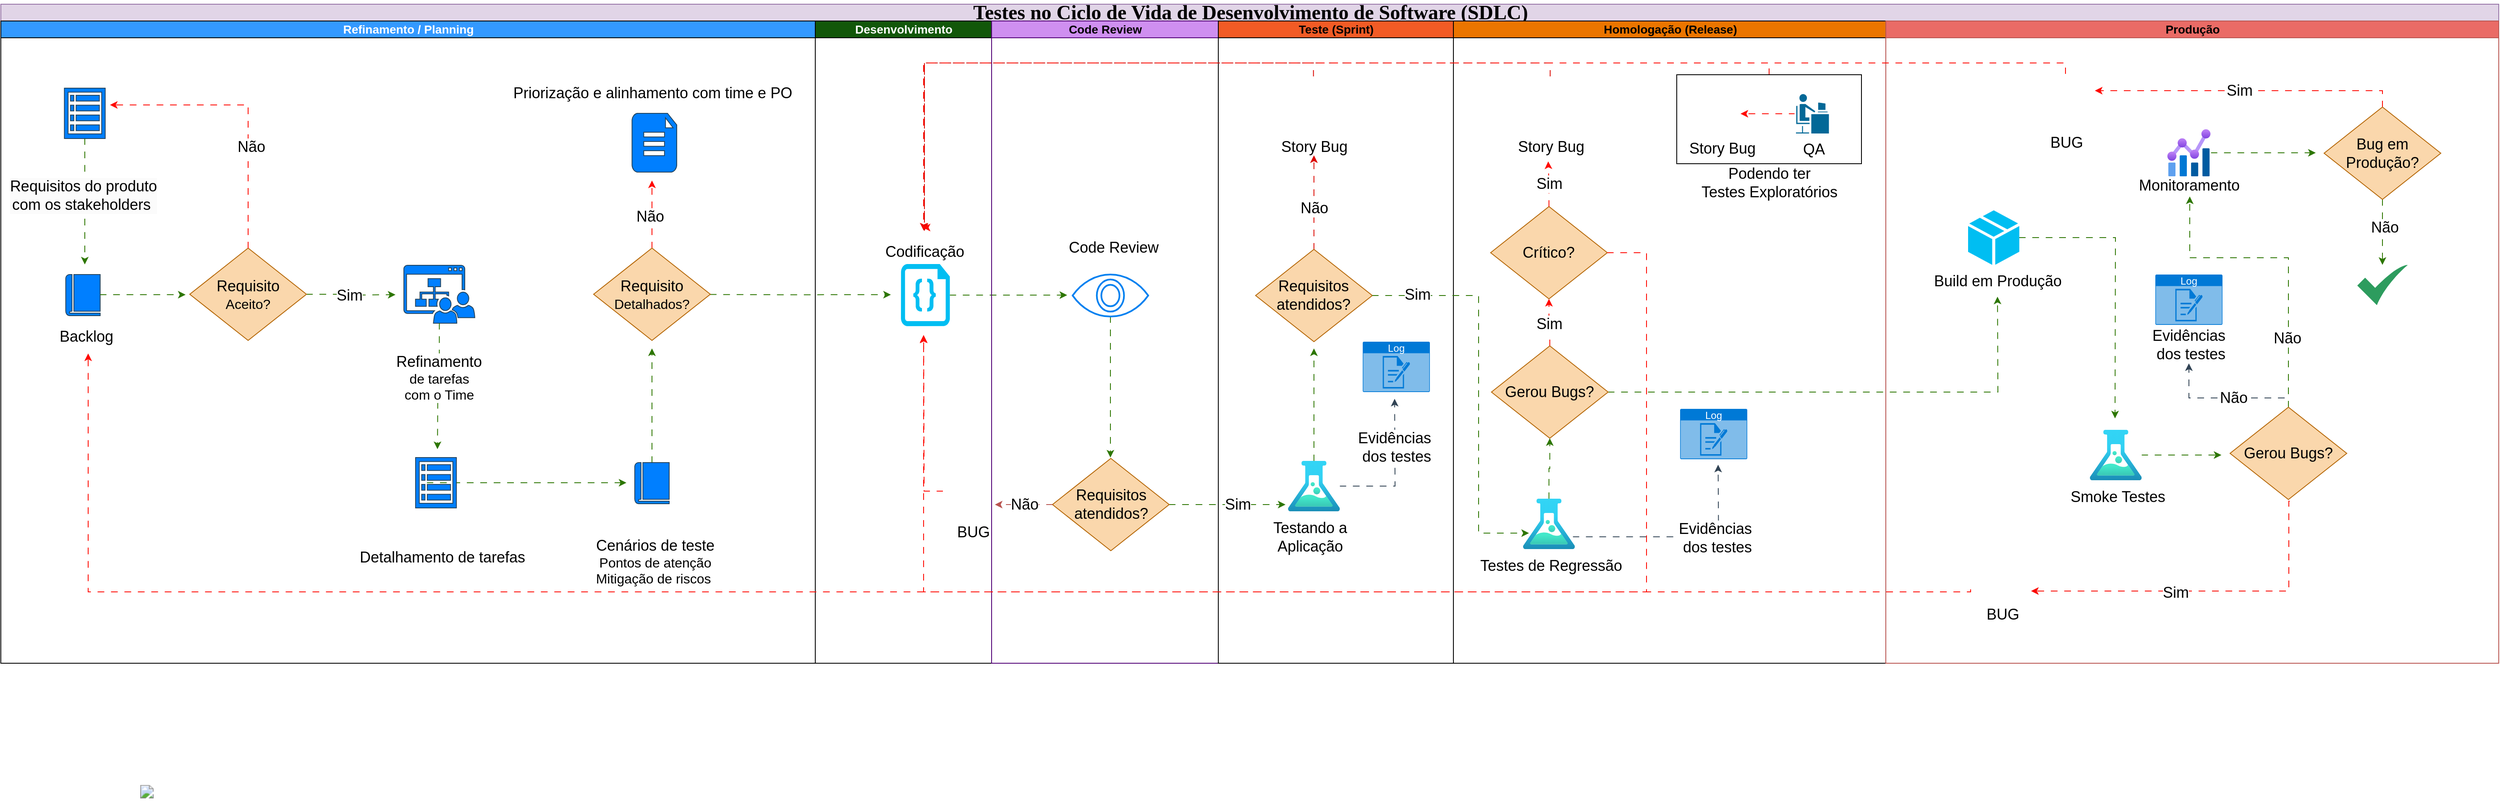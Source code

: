 <mxfile version="24.8.4">
  <diagram name="Page-1" id="74e2e168-ea6b-b213-b513-2b3c1d86103e">
    <mxGraphModel dx="7305" dy="2170" grid="0" gridSize="10" guides="1" tooltips="1" connect="1" arrows="1" fold="1" page="1" pageScale="1" pageWidth="1100" pageHeight="850" background="#FFFFFF" math="0" shadow="0">
      <root>
        <mxCell id="0" />
        <mxCell id="1" parent="0" />
        <mxCell id="77e6c97f196da883-1" value="&lt;font style=&quot;font-size: 24px;&quot;&gt;Testes no Ciclo de Vida de Desenvolvimento de Software (SDLC)&lt;/font&gt;" style="swimlane;html=1;childLayout=stackLayout;startSize=20;rounded=0;shadow=0;labelBackgroundColor=none;strokeWidth=1;fontFamily=Verdana;fontSize=8;align=center;fillColor=#e1d5e7;strokeColor=#9673a6;" parent="1" vertex="1">
          <mxGeometry x="70" y="5" width="2975" height="785" as="geometry" />
        </mxCell>
        <mxCell id="77e6c97f196da883-2" value="&lt;font style=&quot;font-size: 14px;&quot;&gt;Refinamento / Planning&lt;/font&gt;" style="swimlane;html=1;startSize=20;fillColor=#3399FF;strokeColor=#000000;fontColor=#ffffff;fillStyle=solid;gradientColor=none;" parent="77e6c97f196da883-1" vertex="1">
          <mxGeometry y="20" width="970" height="765" as="geometry">
            <mxRectangle y="20" width="32" height="730" as="alternateBounds" />
          </mxGeometry>
        </mxCell>
        <mxCell id="rSFsk-fasPT_X7yhRa_L-7" value="" style="edgeStyle=orthogonalEdgeStyle;rounded=0;orthogonalLoop=1;jettySize=auto;html=1;fillColor=#60a917;strokeColor=#2D7600;flowAnimation=1;" parent="77e6c97f196da883-2" source="rSFsk-fasPT_X7yhRa_L-2" edge="1">
          <mxGeometry relative="1" as="geometry">
            <mxPoint x="100" y="290" as="targetPoint" />
          </mxGeometry>
        </mxCell>
        <mxCell id="rSFsk-fasPT_X7yhRa_L-8" value="&lt;div style=&quot;font-size: 12px; background-color: rgb(251, 251, 251);&quot;&gt;&lt;span style=&quot;font-size: 18px;&quot;&gt;Requisitos do produto&lt;/span&gt;&lt;/div&gt;&lt;div style=&quot;font-size: 12px; background-color: rgb(251, 251, 251);&quot;&gt;&lt;span style=&quot;font-size: 18px;&quot;&gt;com os stakeholders&amp;nbsp;&lt;/span&gt;&lt;/div&gt;" style="edgeLabel;html=1;align=center;verticalAlign=middle;resizable=0;points=[];" parent="rSFsk-fasPT_X7yhRa_L-7" vertex="1" connectable="0">
          <mxGeometry x="0.608" y="-2" relative="1" as="geometry">
            <mxPoint y="-53" as="offset" />
          </mxGeometry>
        </mxCell>
        <mxCell id="rSFsk-fasPT_X7yhRa_L-2" value="" style="sketch=0;html=1;aspect=fixed;strokeColor=#23445d;shadow=0;fillColor=#007FFF;verticalAlign=top;labelPosition=center;verticalLabelPosition=bottom;shape=mxgraph.gcp2.view_list;" parent="77e6c97f196da883-2" vertex="1">
          <mxGeometry x="75.7" y="80" width="48.6" height="60" as="geometry" />
        </mxCell>
        <mxCell id="rSFsk-fasPT_X7yhRa_L-5" value="" style="sketch=0;pointerEvents=1;shadow=0;dashed=0;html=1;strokeColor=#23445d;fillColor=#007FFF;labelPosition=center;verticalLabelPosition=bottom;verticalAlign=top;outlineConnect=0;align=center;shape=mxgraph.office.concepts.book_journal;" parent="77e6c97f196da883-2" vertex="1">
          <mxGeometry x="77.3" y="302" width="41" height="49" as="geometry" />
        </mxCell>
        <mxCell id="rSFsk-fasPT_X7yhRa_L-6" value="&lt;span style=&quot;font-size: 18px;&quot;&gt;Backlog&amp;nbsp;&lt;/span&gt;" style="text;html=1;align=center;verticalAlign=middle;resizable=0;points=[];autosize=1;strokeColor=none;fillColor=none;" parent="77e6c97f196da883-2" vertex="1">
          <mxGeometry x="58.8" y="356" width="90" height="40" as="geometry" />
        </mxCell>
        <mxCell id="rSFsk-fasPT_X7yhRa_L-19" style="edgeStyle=orthogonalEdgeStyle;rounded=0;orthogonalLoop=1;jettySize=auto;html=1;fillColor=#60a917;strokeColor=#2D7600;flowAnimation=1;" parent="77e6c97f196da883-2" source="rSFsk-fasPT_X7yhRa_L-9" edge="1">
          <mxGeometry relative="1" as="geometry">
            <mxPoint x="470" y="326" as="targetPoint" />
          </mxGeometry>
        </mxCell>
        <mxCell id="rSFsk-fasPT_X7yhRa_L-20" value="&lt;font style=&quot;font-size: 18px;&quot;&gt;Sim&lt;/font&gt;" style="edgeLabel;html=1;align=center;verticalAlign=middle;resizable=0;points=[];" parent="rSFsk-fasPT_X7yhRa_L-19" vertex="1" connectable="0">
          <mxGeometry x="-0.057" y="-1" relative="1" as="geometry">
            <mxPoint as="offset" />
          </mxGeometry>
        </mxCell>
        <mxCell id="rSFsk-fasPT_X7yhRa_L-9" value="&lt;div&gt;&lt;font style=&quot;font-size: 18px;&quot;&gt;Requisito&lt;/font&gt;&lt;/div&gt;&lt;div&gt;&lt;font size=&quot;3&quot;&gt;Aceito?&lt;/font&gt;&lt;/div&gt;" style="rhombus;whiteSpace=wrap;html=1;fillColor=#fad7ac;strokeColor=#b46504;" parent="77e6c97f196da883-2" vertex="1">
          <mxGeometry x="225" y="270.5" width="139" height="110" as="geometry" />
        </mxCell>
        <mxCell id="rSFsk-fasPT_X7yhRa_L-10" style="edgeStyle=orthogonalEdgeStyle;rounded=0;orthogonalLoop=1;jettySize=auto;html=1;fillColor=#60a917;strokeColor=#2D7600;flowAnimation=1;" parent="77e6c97f196da883-2" source="rSFsk-fasPT_X7yhRa_L-5" edge="1">
          <mxGeometry relative="1" as="geometry">
            <mxPoint x="220" y="326" as="targetPoint" />
          </mxGeometry>
        </mxCell>
        <mxCell id="rSFsk-fasPT_X7yhRa_L-15" style="edgeStyle=orthogonalEdgeStyle;rounded=0;orthogonalLoop=1;jettySize=auto;html=1;exitX=0.5;exitY=0;exitDx=0;exitDy=0;strokeColor=#ff0800;flowAnimation=1;" parent="77e6c97f196da883-2" source="rSFsk-fasPT_X7yhRa_L-9" edge="1">
          <mxGeometry relative="1" as="geometry">
            <mxPoint x="130" y="100" as="targetPoint" />
            <Array as="points">
              <mxPoint x="295" y="100" />
            </Array>
          </mxGeometry>
        </mxCell>
        <mxCell id="rSFsk-fasPT_X7yhRa_L-16" value="&lt;font style=&quot;font-size: 18px;&quot;&gt;Não&lt;/font&gt;" style="edgeLabel;html=1;align=center;verticalAlign=middle;resizable=0;points=[];" parent="rSFsk-fasPT_X7yhRa_L-15" vertex="1" connectable="0">
          <mxGeometry x="-0.279" y="-3" relative="1" as="geometry">
            <mxPoint as="offset" />
          </mxGeometry>
        </mxCell>
        <mxCell id="rSFsk-fasPT_X7yhRa_L-18" value="" style="sketch=0;pointerEvents=1;shadow=0;dashed=0;html=1;strokeColor=#23445d;fillColor=#007FFF;labelPosition=center;verticalLabelPosition=bottom;verticalAlign=top;outlineConnect=0;align=center;shape=mxgraph.office.sites.site_team;" parent="77e6c97f196da883-2" vertex="1">
          <mxGeometry x="480" y="291" width="84.49" height="69" as="geometry" />
        </mxCell>
        <mxCell id="rSFsk-fasPT_X7yhRa_L-28" style="edgeStyle=orthogonalEdgeStyle;rounded=0;orthogonalLoop=1;jettySize=auto;html=1;fillColor=#60a917;strokeColor=#2D7600;flowAnimation=1;" parent="77e6c97f196da883-2" edge="1">
          <mxGeometry relative="1" as="geometry">
            <mxPoint x="745" y="550" as="targetPoint" />
            <mxPoint x="507.55" y="550" as="sourcePoint" />
          </mxGeometry>
        </mxCell>
        <mxCell id="rSFsk-fasPT_X7yhRa_L-22" value="" style="sketch=0;html=1;aspect=fixed;strokeColor=#23445d;shadow=0;fillColor=#007FFF;verticalAlign=top;labelPosition=center;verticalLabelPosition=bottom;shape=mxgraph.gcp2.view_list;" parent="77e6c97f196da883-2" vertex="1">
          <mxGeometry x="493.95" y="520" width="48.6" height="60" as="geometry" />
        </mxCell>
        <mxCell id="rSFsk-fasPT_X7yhRa_L-23" style="edgeStyle=orthogonalEdgeStyle;rounded=0;orthogonalLoop=1;jettySize=auto;html=1;fillColor=#60a917;strokeColor=#2D7600;flowAnimation=1;" parent="77e6c97f196da883-2" source="rSFsk-fasPT_X7yhRa_L-18" edge="1">
          <mxGeometry relative="1" as="geometry">
            <mxPoint x="520" y="510" as="targetPoint" />
          </mxGeometry>
        </mxCell>
        <mxCell id="rSFsk-fasPT_X7yhRa_L-24" value="&lt;div&gt;&lt;font style=&quot;font-size: 18px;&quot;&gt;Refinamento&amp;nbsp;&lt;/font&gt;&lt;/div&gt;&lt;div&gt;&lt;font size=&quot;3&quot;&gt;de tarefas&amp;nbsp;&lt;/font&gt;&lt;/div&gt;&lt;div&gt;&lt;font size=&quot;3&quot;&gt;com o Time&amp;nbsp;&lt;/font&gt;&lt;/div&gt;" style="edgeLabel;html=1;align=center;verticalAlign=middle;resizable=0;points=[];" parent="rSFsk-fasPT_X7yhRa_L-23" vertex="1" connectable="0">
          <mxGeometry x="-0.148" y="1" relative="1" as="geometry">
            <mxPoint as="offset" />
          </mxGeometry>
        </mxCell>
        <mxCell id="rSFsk-fasPT_X7yhRa_L-49" style="edgeStyle=orthogonalEdgeStyle;rounded=0;orthogonalLoop=1;jettySize=auto;html=1;fillColor=#60a917;strokeColor=#2D7600;flowAnimation=1;" parent="77e6c97f196da883-2" source="rSFsk-fasPT_X7yhRa_L-26" edge="1">
          <mxGeometry relative="1" as="geometry">
            <mxPoint x="775.5" y="390" as="targetPoint" />
          </mxGeometry>
        </mxCell>
        <mxCell id="rSFsk-fasPT_X7yhRa_L-26" value="" style="sketch=0;pointerEvents=1;shadow=0;dashed=0;html=1;strokeColor=#23445d;fillColor=#007FFF;labelPosition=center;verticalLabelPosition=bottom;verticalAlign=top;outlineConnect=0;align=center;shape=mxgraph.office.concepts.book_journal;" parent="77e6c97f196da883-2" vertex="1">
          <mxGeometry x="755" y="526" width="41" height="49" as="geometry" />
        </mxCell>
        <mxCell id="rSFsk-fasPT_X7yhRa_L-50" style="edgeStyle=orthogonalEdgeStyle;rounded=0;orthogonalLoop=1;jettySize=auto;html=1;fillColor=#f8cecc;strokeColor=#ff0800;flowAnimation=1;" parent="77e6c97f196da883-2" source="rSFsk-fasPT_X7yhRa_L-47" edge="1">
          <mxGeometry relative="1" as="geometry">
            <mxPoint x="775.5" y="190" as="targetPoint" />
          </mxGeometry>
        </mxCell>
        <mxCell id="rSFsk-fasPT_X7yhRa_L-53" value="&lt;font style=&quot;font-size: 18px;&quot;&gt;Não&lt;/font&gt;" style="edgeLabel;html=1;align=center;verticalAlign=middle;resizable=0;points=[];" parent="rSFsk-fasPT_X7yhRa_L-50" vertex="1" connectable="0">
          <mxGeometry x="-0.059" y="3" relative="1" as="geometry">
            <mxPoint as="offset" />
          </mxGeometry>
        </mxCell>
        <mxCell id="rSFsk-fasPT_X7yhRa_L-54" style="edgeStyle=orthogonalEdgeStyle;rounded=0;orthogonalLoop=1;jettySize=auto;html=1;fillColor=#60a917;strokeColor=#2D7600;flowAnimation=1;" parent="77e6c97f196da883-2" edge="1">
          <mxGeometry relative="1" as="geometry">
            <mxPoint x="1060" y="326" as="targetPoint" />
            <mxPoint x="796.91" y="325.571" as="sourcePoint" />
          </mxGeometry>
        </mxCell>
        <mxCell id="rSFsk-fasPT_X7yhRa_L-47" value="&lt;div&gt;&lt;font style=&quot;font-size: 18px;&quot;&gt;Requisito&lt;/font&gt;&lt;/div&gt;&lt;div&gt;&lt;font size=&quot;3&quot;&gt;Detalhados?&lt;/font&gt;&lt;/div&gt;" style="rhombus;whiteSpace=wrap;html=1;fillColor=#fad7ac;strokeColor=#b46504;" parent="77e6c97f196da883-2" vertex="1">
          <mxGeometry x="706" y="270.5" width="139" height="110" as="geometry" />
        </mxCell>
        <mxCell id="rSFsk-fasPT_X7yhRa_L-48" value="" style="verticalLabelPosition=bottom;html=1;verticalAlign=top;align=center;strokeColor=#23445d;fillColor=#007FFF;shape=mxgraph.azure.file_2;pointerEvents=1;" parent="77e6c97f196da883-2" vertex="1">
          <mxGeometry x="751.75" y="110" width="53.25" height="70" as="geometry" />
        </mxCell>
        <mxCell id="rSFsk-fasPT_X7yhRa_L-51" value="&lt;span style=&quot;font-size: 18px;&quot;&gt;Priorização e alinhamento com time e PO&lt;/span&gt;" style="text;html=1;align=center;verticalAlign=middle;resizable=0;points=[];autosize=1;strokeColor=none;fillColor=none;" parent="77e6c97f196da883-2" vertex="1">
          <mxGeometry x="596.38" y="66" width="360" height="40" as="geometry" />
        </mxCell>
        <mxCell id="77e6c97f196da883-3" value="&lt;font style=&quot;font-size: 14px;&quot;&gt;Desenvolvimento&lt;/font&gt;" style="swimlane;html=1;startSize=20;fillColor=#12570A;strokeColor=#000000;fontColor=#ffffff;fillStyle=solid;" parent="77e6c97f196da883-1" vertex="1">
          <mxGeometry x="970" y="20" width="210" height="765" as="geometry" />
        </mxCell>
        <mxCell id="rSFsk-fasPT_X7yhRa_L-61" style="edgeStyle=orthogonalEdgeStyle;rounded=0;orthogonalLoop=1;jettySize=auto;html=1;fillColor=#60a917;strokeColor=#2D7600;flowAnimation=1;" parent="77e6c97f196da883-3" source="rSFsk-fasPT_X7yhRa_L-52" edge="1">
          <mxGeometry relative="1" as="geometry">
            <mxPoint x="300.0" y="326.5" as="targetPoint" />
          </mxGeometry>
        </mxCell>
        <mxCell id="rSFsk-fasPT_X7yhRa_L-52" value="" style="verticalLabelPosition=bottom;html=1;verticalAlign=top;align=center;strokeColor=none;fillColor=#00BEF2;shape=mxgraph.azure.code_file;pointerEvents=1;" parent="77e6c97f196da883-3" vertex="1">
          <mxGeometry x="102" y="289.5" width="58.25" height="74" as="geometry" />
        </mxCell>
        <mxCell id="rSFsk-fasPT_X7yhRa_L-57" value="&lt;span style=&quot;font-size: 18px;&quot;&gt;Codificação&lt;/span&gt;" style="edgeLabel;html=1;align=center;verticalAlign=middle;resizable=0;points=[];" parent="77e6c97f196da883-3" vertex="1" connectable="0">
          <mxGeometry x="104.995" y="273.996" as="geometry">
            <mxPoint x="25" y="1" as="offset" />
          </mxGeometry>
        </mxCell>
        <mxCell id="77e6c97f196da883-4" value="&lt;font style=&quot;font-size: 14px;&quot;&gt;Code Review&lt;/font&gt;" style="swimlane;html=1;startSize=20;fillColor=#CF8FF0;strokeColor=#500075;fillStyle=solid;" parent="77e6c97f196da883-1" vertex="1">
          <mxGeometry x="1180" y="20" width="270" height="765" as="geometry" />
        </mxCell>
        <mxCell id="rSFsk-fasPT_X7yhRa_L-72" style="edgeStyle=orthogonalEdgeStyle;rounded=0;orthogonalLoop=1;jettySize=auto;html=1;exitX=1;exitY=0.5;exitDx=0;exitDy=0;fillColor=#60a917;strokeColor=#2D7600;flowAnimation=1;" parent="77e6c97f196da883-4" source="rSFsk-fasPT_X7yhRa_L-55" edge="1">
          <mxGeometry relative="1" as="geometry">
            <mxPoint x="350" y="576.059" as="targetPoint" />
          </mxGeometry>
        </mxCell>
        <mxCell id="rSFsk-fasPT_X7yhRa_L-73" value="&lt;font style=&quot;font-size: 18px;&quot;&gt;Sim&lt;/font&gt;" style="edgeLabel;html=1;align=center;verticalAlign=middle;resizable=0;points=[];" parent="rSFsk-fasPT_X7yhRa_L-72" vertex="1" connectable="0">
          <mxGeometry x="0.171" y="1" relative="1" as="geometry">
            <mxPoint as="offset" />
          </mxGeometry>
        </mxCell>
        <mxCell id="rSFsk-fasPT_X7yhRa_L-55" value="&lt;span style=&quot;font-size: 18px;&quot;&gt;Requisitos atendidos?&lt;/span&gt;" style="rhombus;whiteSpace=wrap;html=1;fillColor=#fad7ac;strokeColor=#b46504;" parent="77e6c97f196da883-4" vertex="1">
          <mxGeometry x="72.5" y="521" width="139" height="110" as="geometry" />
        </mxCell>
        <mxCell id="rSFsk-fasPT_X7yhRa_L-67" style="edgeStyle=orthogonalEdgeStyle;rounded=0;orthogonalLoop=1;jettySize=auto;html=1;fillColor=#60a917;strokeColor=#2D7600;flowAnimation=1;" parent="77e6c97f196da883-4" source="rSFsk-fasPT_X7yhRa_L-59" edge="1">
          <mxGeometry relative="1" as="geometry">
            <mxPoint x="141.5" y="520" as="targetPoint" />
          </mxGeometry>
        </mxCell>
        <mxCell id="rSFsk-fasPT_X7yhRa_L-59" value="" style="html=1;verticalLabelPosition=bottom;align=center;labelBackgroundColor=#ffffff;verticalAlign=top;strokeWidth=2;strokeColor=#0080F0;shadow=0;dashed=0;shape=mxgraph.ios7.icons.eye;" parent="77e6c97f196da883-4" vertex="1">
          <mxGeometry x="96.5" y="302" width="90" height="50" as="geometry" />
        </mxCell>
        <mxCell id="rSFsk-fasPT_X7yhRa_L-60" value="&lt;span style=&quot;font-size: 18px;&quot;&gt;Code Review&lt;/span&gt;" style="text;html=1;align=center;verticalAlign=middle;resizable=0;points=[];autosize=1;strokeColor=none;fillColor=none;" parent="77e6c97f196da883-4" vertex="1">
          <mxGeometry x="80" y="250" width="130" height="40" as="geometry" />
        </mxCell>
        <mxCell id="77e6c97f196da883-5" value="&lt;font style=&quot;font-size: 14px;&quot;&gt;Teste (Sprint)&lt;/font&gt;" style="swimlane;html=1;startSize=20;strokeColor=#000000;fillColor=#F25B25;" parent="77e6c97f196da883-1" vertex="1">
          <mxGeometry x="1450" y="20" width="280" height="765" as="geometry" />
        </mxCell>
        <mxCell id="rSFsk-fasPT_X7yhRa_L-76" style="edgeStyle=orthogonalEdgeStyle;rounded=0;orthogonalLoop=1;jettySize=auto;html=1;fillColor=#60a917;strokeColor=#2D7600;flowAnimation=1;" parent="77e6c97f196da883-5" source="rSFsk-fasPT_X7yhRa_L-68" edge="1">
          <mxGeometry relative="1" as="geometry">
            <mxPoint x="113.91" y="390" as="targetPoint" />
          </mxGeometry>
        </mxCell>
        <mxCell id="rSFsk-fasPT_X7yhRa_L-78" style="edgeStyle=orthogonalEdgeStyle;rounded=0;orthogonalLoop=1;jettySize=auto;html=1;fillColor=#647687;strokeColor=#314354;flowAnimation=1;" parent="77e6c97f196da883-5" source="rSFsk-fasPT_X7yhRa_L-68" edge="1">
          <mxGeometry relative="1" as="geometry">
            <mxPoint x="210" y="450" as="targetPoint" />
          </mxGeometry>
        </mxCell>
        <mxCell id="rSFsk-fasPT_X7yhRa_L-79" value="&lt;font style=&quot;font-size: 18px;&quot;&gt;Evidências&amp;nbsp;&lt;br&gt;dos testes&lt;/font&gt;" style="edgeLabel;html=1;align=center;verticalAlign=middle;resizable=0;points=[];" parent="rSFsk-fasPT_X7yhRa_L-78" vertex="1" connectable="0">
          <mxGeometry x="0.32" y="-1" relative="1" as="geometry">
            <mxPoint as="offset" />
          </mxGeometry>
        </mxCell>
        <mxCell id="rSFsk-fasPT_X7yhRa_L-68" value="" style="image;aspect=fixed;html=1;points=[];align=center;fontSize=12;image=img/lib/azure2/general/Load_Test.svg;" parent="77e6c97f196da883-5" vertex="1">
          <mxGeometry x="83" y="524" width="61.82" height="60" as="geometry" />
        </mxCell>
        <mxCell id="rSFsk-fasPT_X7yhRa_L-81" style="edgeStyle=orthogonalEdgeStyle;rounded=0;orthogonalLoop=1;jettySize=auto;html=1;fillColor=#f8cecc;strokeColor=#db0700;flowAnimation=1;" parent="77e6c97f196da883-5" source="rSFsk-fasPT_X7yhRa_L-74" edge="1">
          <mxGeometry relative="1" as="geometry">
            <mxPoint x="113.91" y="160" as="targetPoint" />
          </mxGeometry>
        </mxCell>
        <mxCell id="rSFsk-fasPT_X7yhRa_L-82" value="&lt;font style=&quot;font-size: 18px;&quot;&gt;Não&lt;/font&gt;" style="edgeLabel;html=1;align=center;verticalAlign=middle;resizable=0;points=[];" parent="rSFsk-fasPT_X7yhRa_L-81" vertex="1" connectable="0">
          <mxGeometry x="-0.121" relative="1" as="geometry">
            <mxPoint as="offset" />
          </mxGeometry>
        </mxCell>
        <mxCell id="rSFsk-fasPT_X7yhRa_L-74" value="&lt;span style=&quot;font-size: 18px;&quot;&gt;Requisitos atendidos?&lt;/span&gt;" style="rhombus;whiteSpace=wrap;html=1;fillColor=#fad7ac;strokeColor=#b46504;" parent="77e6c97f196da883-5" vertex="1">
          <mxGeometry x="44.41" y="272" width="139" height="110" as="geometry" />
        </mxCell>
        <mxCell id="rSFsk-fasPT_X7yhRa_L-77" value="Log" style="html=1;whiteSpace=wrap;strokeColor=none;fillColor=#0079D6;labelPosition=center;verticalLabelPosition=middle;verticalAlign=top;align=center;fontSize=12;outlineConnect=0;spacingTop=-6;fontColor=#FFFFFF;sketch=0;shape=mxgraph.sitemap.log;" parent="77e6c97f196da883-5" vertex="1">
          <mxGeometry x="172" y="382" width="80" height="60" as="geometry" />
        </mxCell>
        <mxCell id="rSFsk-fasPT_X7yhRa_L-84" style="edgeStyle=orthogonalEdgeStyle;rounded=0;orthogonalLoop=1;jettySize=auto;html=1;fillColor=#f8cecc;strokeColor=#db0700;flowAnimation=1;" parent="77e6c97f196da883-5" edge="1">
          <mxGeometry relative="1" as="geometry">
            <mxPoint x="-350" y="250" as="targetPoint" />
            <Array as="points">
              <mxPoint x="113" y="50" />
              <mxPoint x="-350" y="50" />
            </Array>
            <mxPoint x="113.333" y="66" as="sourcePoint" />
          </mxGeometry>
        </mxCell>
        <mxCell id="rSFsk-fasPT_X7yhRa_L-83" value="&lt;span style=&quot;font-size: 18px;&quot;&gt;Story Bug&lt;/span&gt;" style="text;html=1;align=center;verticalAlign=middle;resizable=0;points=[];autosize=1;strokeColor=none;fillColor=none;" parent="77e6c97f196da883-5" vertex="1">
          <mxGeometry x="63.91" y="130" width="100" height="40" as="geometry" />
        </mxCell>
        <mxCell id="rSFsk-fasPT_X7yhRa_L-92" value="&lt;div&gt;&lt;span style=&quot;font-size: 18px;&quot;&gt;Testando a&lt;/span&gt;&lt;/div&gt;&lt;div&gt;&lt;span style=&quot;font-size: 18px;&quot;&gt;Aplicação&lt;/span&gt;&lt;/div&gt;" style="edgeLabel;html=1;align=center;verticalAlign=middle;resizable=0;points=[];" parent="77e6c97f196da883-5" vertex="1" connectable="0">
          <mxGeometry x="113.912" y="620.002" as="geometry">
            <mxPoint x="-5" y="-5" as="offset" />
          </mxGeometry>
        </mxCell>
        <mxCell id="77e6c97f196da883-6" value="&lt;font style=&quot;font-size: 14px;&quot;&gt;Homologação (Release)&lt;/font&gt;" style="swimlane;html=1;startSize=20;fillColor=#EB7500;" parent="77e6c97f196da883-1" vertex="1">
          <mxGeometry x="1730" y="20" width="515" height="765" as="geometry" />
        </mxCell>
        <mxCell id="rSFsk-fasPT_X7yhRa_L-99" style="edgeStyle=orthogonalEdgeStyle;rounded=0;orthogonalLoop=1;jettySize=auto;html=1;fillColor=#fad9d5;strokeColor=#DB0700;flowAnimation=1;" parent="77e6c97f196da883-6" edge="1">
          <mxGeometry relative="1" as="geometry">
            <mxPoint x="-630" y="250" as="targetPoint" />
            <Array as="points">
              <mxPoint x="115" y="50" />
              <mxPoint x="-630" y="50" />
            </Array>
            <mxPoint x="115.25" y="66" as="sourcePoint" />
          </mxGeometry>
        </mxCell>
        <mxCell id="rSFsk-fasPT_X7yhRa_L-86" value="&lt;span style=&quot;font-size: 18px;&quot;&gt;Story Bug&lt;/span&gt;" style="text;html=1;align=center;verticalAlign=middle;resizable=0;points=[];autosize=1;strokeColor=none;fillColor=none;" parent="77e6c97f196da883-6" vertex="1">
          <mxGeometry x="65.82" y="130" width="100" height="40" as="geometry" />
        </mxCell>
        <mxCell id="rSFsk-fasPT_X7yhRa_L-106" style="edgeStyle=orthogonalEdgeStyle;rounded=0;orthogonalLoop=1;jettySize=auto;html=1;fillColor=#60a917;strokeColor=#2D7600;flowAnimation=1;" parent="77e6c97f196da883-6" source="rSFsk-fasPT_X7yhRa_L-88" target="rSFsk-fasPT_X7yhRa_L-94" edge="1">
          <mxGeometry relative="1" as="geometry" />
        </mxCell>
        <mxCell id="rSFsk-fasPT_X7yhRa_L-88" value="" style="image;aspect=fixed;html=1;points=[];align=center;fontSize=12;image=img/lib/azure2/general/Load_Test.svg;" parent="77e6c97f196da883-6" vertex="1">
          <mxGeometry x="82.91" y="569" width="61.82" height="60" as="geometry" />
        </mxCell>
        <mxCell id="rSFsk-fasPT_X7yhRa_L-93" value="&lt;span style=&quot;font-size: 18px;&quot;&gt;Testes de Regressão&lt;/span&gt;" style="edgeLabel;html=1;align=center;verticalAlign=middle;resizable=0;points=[];" parent="77e6c97f196da883-6" vertex="1" connectable="0">
          <mxGeometry x="115.822" y="649.002" as="geometry" />
        </mxCell>
        <mxCell id="rSFsk-fasPT_X7yhRa_L-104" style="edgeStyle=orthogonalEdgeStyle;rounded=0;orthogonalLoop=1;jettySize=auto;html=1;entryX=0.5;entryY=1;entryDx=0;entryDy=0;fillColor=#f8cecc;strokeColor=#ff0800;flowAnimation=1;" parent="77e6c97f196da883-6" source="rSFsk-fasPT_X7yhRa_L-94" target="rSFsk-fasPT_X7yhRa_L-97" edge="1">
          <mxGeometry relative="1" as="geometry" />
        </mxCell>
        <mxCell id="rSFsk-fasPT_X7yhRa_L-105" value="&lt;font style=&quot;font-size: 18px;&quot;&gt;Sim&lt;/font&gt;" style="edgeLabel;html=1;align=center;verticalAlign=middle;resizable=0;points=[];" parent="rSFsk-fasPT_X7yhRa_L-104" vertex="1" connectable="0">
          <mxGeometry x="-0.062" y="1" relative="1" as="geometry">
            <mxPoint as="offset" />
          </mxGeometry>
        </mxCell>
        <mxCell id="w7D7gaezyS0UYLQDGe1b-21" style="edgeStyle=orthogonalEdgeStyle;rounded=0;orthogonalLoop=1;jettySize=auto;html=1;fillColor=#60a917;strokeColor=#2D7600;flowAnimation=1;" parent="77e6c97f196da883-6" source="rSFsk-fasPT_X7yhRa_L-94" edge="1">
          <mxGeometry relative="1" as="geometry">
            <mxPoint x="648" y="328.333" as="targetPoint" />
          </mxGeometry>
        </mxCell>
        <mxCell id="rSFsk-fasPT_X7yhRa_L-94" value="&lt;span style=&quot;font-size: 18px;&quot;&gt;Gerou Bugs?&lt;/span&gt;" style="rhombus;whiteSpace=wrap;html=1;fillColor=#fad7ac;strokeColor=#b46504;" parent="77e6c97f196da883-6" vertex="1">
          <mxGeometry x="45.32" y="387" width="139" height="110" as="geometry" />
        </mxCell>
        <mxCell id="rSFsk-fasPT_X7yhRa_L-97" value="&lt;span style=&quot;font-size: 18px;&quot;&gt;Crítico?&lt;/span&gt;" style="rhombus;whiteSpace=wrap;html=1;fillColor=#fad7ac;strokeColor=#b46504;" parent="77e6c97f196da883-6" vertex="1">
          <mxGeometry x="44.32" y="221" width="139" height="110" as="geometry" />
        </mxCell>
        <mxCell id="rSFsk-fasPT_X7yhRa_L-101" style="edgeStyle=orthogonalEdgeStyle;rounded=0;orthogonalLoop=1;jettySize=auto;html=1;entryX=0.471;entryY=0.932;entryDx=0;entryDy=0;entryPerimeter=0;fillColor=#f8cecc;strokeColor=#ff0800;flowAnimation=1;" parent="77e6c97f196da883-6" source="rSFsk-fasPT_X7yhRa_L-97" target="rSFsk-fasPT_X7yhRa_L-86" edge="1">
          <mxGeometry relative="1" as="geometry" />
        </mxCell>
        <mxCell id="rSFsk-fasPT_X7yhRa_L-102" value="&lt;font style=&quot;font-size: 18px;&quot;&gt;Sim&lt;/font&gt;" style="edgeLabel;html=1;align=center;verticalAlign=middle;resizable=0;points=[];" parent="rSFsk-fasPT_X7yhRa_L-101" vertex="1" connectable="0">
          <mxGeometry x="0.051" y="-1" relative="1" as="geometry">
            <mxPoint as="offset" />
          </mxGeometry>
        </mxCell>
        <mxCell id="rSFsk-fasPT_X7yhRa_L-107" style="edgeStyle=orthogonalEdgeStyle;rounded=0;orthogonalLoop=1;jettySize=auto;html=1;fillColor=#647687;strokeColor=#314354;flowAnimation=1;entryX=0;entryY=0.5;entryDx=0;entryDy=0;entryPerimeter=0;exitX=0.962;exitY=0.756;exitDx=0;exitDy=0;exitPerimeter=0;" parent="77e6c97f196da883-6" source="rSFsk-fasPT_X7yhRa_L-88" edge="1">
          <mxGeometry relative="1" as="geometry">
            <mxPoint x="315.27" y="528.53" as="targetPoint" />
            <mxPoint x="190.0" y="610.53" as="sourcePoint" />
          </mxGeometry>
        </mxCell>
        <mxCell id="rSFsk-fasPT_X7yhRa_L-108" value="&lt;font style=&quot;font-size: 18px;&quot;&gt;Evidências&amp;nbsp;&lt;br&gt;dos testes&lt;/font&gt;" style="edgeLabel;html=1;align=center;verticalAlign=middle;resizable=0;points=[];" parent="rSFsk-fasPT_X7yhRa_L-107" vertex="1" connectable="0">
          <mxGeometry x="0.32" y="-1" relative="1" as="geometry">
            <mxPoint as="offset" />
          </mxGeometry>
        </mxCell>
        <mxCell id="rSFsk-fasPT_X7yhRa_L-109" value="Log" style="html=1;whiteSpace=wrap;strokeColor=none;fillColor=#0079D6;labelPosition=center;verticalLabelPosition=middle;verticalAlign=top;align=center;fontSize=12;outlineConnect=0;spacingTop=-6;fontColor=#FFFFFF;sketch=0;shape=mxgraph.sitemap.log;" parent="77e6c97f196da883-6" vertex="1">
          <mxGeometry x="270" y="462" width="80" height="60" as="geometry" />
        </mxCell>
        <mxCell id="w7D7gaezyS0UYLQDGe1b-67" style="edgeStyle=orthogonalEdgeStyle;rounded=0;orthogonalLoop=1;jettySize=auto;html=1;fillColor=#f8cecc;gradientColor=#ea6b66;strokeColor=#f00800;flowAnimation=1;" parent="77e6c97f196da883-6" source="w7D7gaezyS0UYLQDGe1b-6" edge="1">
          <mxGeometry relative="1" as="geometry">
            <mxPoint x="-630.923" y="249.615" as="targetPoint" />
            <Array as="points">
              <mxPoint x="376" y="50" />
              <mxPoint x="-631" y="50" />
            </Array>
          </mxGeometry>
        </mxCell>
        <mxCell id="w7D7gaezyS0UYLQDGe1b-6" value="" style="rounded=0;whiteSpace=wrap;html=1;" parent="77e6c97f196da883-6" vertex="1">
          <mxGeometry x="266" y="64" width="220" height="106" as="geometry" />
        </mxCell>
        <mxCell id="w7D7gaezyS0UYLQDGe1b-17" style="edgeStyle=orthogonalEdgeStyle;rounded=0;orthogonalLoop=1;jettySize=auto;html=1;entryX=1;entryY=0.5;entryDx=0;entryDy=0;fillColor=#f8cecc;strokeColor=#ff0800;flowAnimation=1;" parent="77e6c97f196da883-6" source="w7D7gaezyS0UYLQDGe1b-12" target="w7D7gaezyS0UYLQDGe1b-16" edge="1">
          <mxGeometry relative="1" as="geometry" />
        </mxCell>
        <mxCell id="w7D7gaezyS0UYLQDGe1b-12" value="" style="shape=mxgraph.cisco.people.androgenous_person;html=1;pointerEvents=1;dashed=0;fillColor=#036897;strokeColor=#ffffff;strokeWidth=2;verticalLabelPosition=bottom;verticalAlign=top;align=center;outlineConnect=0;" parent="77e6c97f196da883-6" vertex="1">
          <mxGeometry x="407" y="86" width="41.23" height="49" as="geometry" />
        </mxCell>
        <mxCell id="w7D7gaezyS0UYLQDGe1b-14" value="&lt;font style=&quot;font-size: 18px;&quot;&gt;QA&lt;/font&gt;" style="text;html=1;align=center;verticalAlign=middle;resizable=0;points=[];autosize=1;strokeColor=none;fillColor=none;" parent="77e6c97f196da883-6" vertex="1">
          <mxGeometry x="406.61" y="136" width="44" height="34" as="geometry" />
        </mxCell>
        <mxCell id="w7D7gaezyS0UYLQDGe1b-15" value="&lt;span style=&quot;font-size: 18px;&quot;&gt;Story Bug&lt;/span&gt;" style="text;html=1;align=center;verticalAlign=middle;resizable=0;points=[];autosize=1;strokeColor=none;fillColor=none;" parent="77e6c97f196da883-6" vertex="1">
          <mxGeometry x="270.0" y="132" width="100" height="40" as="geometry" />
        </mxCell>
        <mxCell id="w7D7gaezyS0UYLQDGe1b-16" value="" style="shape=image;html=1;verticalAlign=top;verticalLabelPosition=bottom;labelBackgroundColor=#ffffff;imageAspect=0;aspect=fixed;image=https://cdn2.iconfinder.com/data/icons/crystalproject/128x128/apps/bug.png" parent="77e6c97f196da883-6" vertex="1">
          <mxGeometry x="291" y="85" width="51" height="51" as="geometry" />
        </mxCell>
        <mxCell id="w7D7gaezyS0UYLQDGe1b-11" value="&lt;font style=&quot;font-size: 18px;&quot;&gt;Podendo ter&lt;br&gt;Testes Exploratórios&lt;/font&gt;" style="text;html=1;align=center;verticalAlign=middle;resizable=0;points=[];autosize=1;strokeColor=none;fillColor=none;" parent="77e6c97f196da883-6" vertex="1">
          <mxGeometry x="286" y="165" width="180" height="55" as="geometry" />
        </mxCell>
        <mxCell id="w7D7gaezyS0UYLQDGe1b-5" value="" style="shape=image;html=1;verticalAlign=top;verticalLabelPosition=bottom;labelBackgroundColor=#ffffff;imageAspect=0;aspect=fixed;image=https://cdn2.iconfinder.com/data/icons/crystalproject/128x128/apps/bug.png" parent="77e6c97f196da883-6" vertex="1">
          <mxGeometry x="80.82" y="70" width="70" height="70" as="geometry" />
        </mxCell>
        <mxCell id="w7D7gaezyS0UYLQDGe1b-40" style="edgeStyle=orthogonalEdgeStyle;rounded=0;orthogonalLoop=1;jettySize=auto;html=1;fillColor=#f8cecc;strokeColor=#ff0800;flowAnimation=1;" parent="77e6c97f196da883-6" edge="1">
          <mxGeometry relative="1" as="geometry">
            <mxPoint x="-631" y="374" as="targetPoint" />
            <mxPoint x="616" y="677.0" as="sourcePoint" />
            <Array as="points">
              <mxPoint x="616" y="680" />
              <mxPoint x="-631" y="680" />
            </Array>
          </mxGeometry>
        </mxCell>
        <mxCell id="rSFsk-fasPT_X7yhRa_L-89" style="edgeStyle=orthogonalEdgeStyle;rounded=0;orthogonalLoop=1;jettySize=auto;html=1;fillColor=#60a917;strokeColor=#2D7600;flowAnimation=1;" parent="77e6c97f196da883-1" source="rSFsk-fasPT_X7yhRa_L-74" edge="1">
          <mxGeometry relative="1" as="geometry">
            <mxPoint x="1820" y="630" as="targetPoint" />
            <Array as="points">
              <mxPoint x="1760" y="347" />
              <mxPoint x="1760" y="630" />
            </Array>
          </mxGeometry>
        </mxCell>
        <mxCell id="rSFsk-fasPT_X7yhRa_L-91" value="&lt;font style=&quot;font-size: 18px;&quot;&gt;Sim&lt;/font&gt;" style="edgeLabel;html=1;align=center;verticalAlign=middle;resizable=0;points=[];" parent="rSFsk-fasPT_X7yhRa_L-89" vertex="1" connectable="0">
          <mxGeometry x="-0.775" y="1" relative="1" as="geometry">
            <mxPoint as="offset" />
          </mxGeometry>
        </mxCell>
        <mxCell id="w7D7gaezyS0UYLQDGe1b-19" style="edgeStyle=orthogonalEdgeStyle;rounded=0;orthogonalLoop=1;jettySize=auto;html=1;fillColor=#f8cecc;strokeColor=#ff0800;flowAnimation=1;" parent="77e6c97f196da883-1" source="rSFsk-fasPT_X7yhRa_L-97" target="rSFsk-fasPT_X7yhRa_L-6" edge="1">
          <mxGeometry relative="1" as="geometry">
            <Array as="points">
              <mxPoint x="1960" y="296" />
              <mxPoint x="1960" y="700" />
              <mxPoint x="104" y="700" />
            </Array>
          </mxGeometry>
        </mxCell>
        <mxCell id="77e6c97f196da883-7" value="&lt;font style=&quot;font-size: 14px;&quot;&gt;Produção&lt;/font&gt;" style="swimlane;html=1;startSize=20;fillColor=#EA6B66;strokeColor=#b85450;" parent="77e6c97f196da883-1" vertex="1">
          <mxGeometry x="2245" y="20" width="730" height="765" as="geometry" />
        </mxCell>
        <mxCell id="w7D7gaezyS0UYLQDGe1b-25" style="edgeStyle=orthogonalEdgeStyle;rounded=0;orthogonalLoop=1;jettySize=auto;html=1;fillColor=#60a917;strokeColor=#2D7600;flowAnimation=1;" parent="77e6c97f196da883-7" source="w7D7gaezyS0UYLQDGe1b-20" edge="1">
          <mxGeometry relative="1" as="geometry">
            <mxPoint x="273" y="473.333" as="targetPoint" />
          </mxGeometry>
        </mxCell>
        <mxCell id="w7D7gaezyS0UYLQDGe1b-20" value="" style="verticalLabelPosition=bottom;html=1;verticalAlign=top;align=center;strokeColor=none;fillColor=#00BEF2;shape=mxgraph.azure.cloud_service_package_file;" parent="77e6c97f196da883-7" vertex="1">
          <mxGeometry x="98" y="225.5" width="61" height="65" as="geometry" />
        </mxCell>
        <mxCell id="w7D7gaezyS0UYLQDGe1b-22" value="&lt;span style=&quot;font-size: 18px;&quot;&gt;Build em Produção&lt;/span&gt;" style="text;html=1;align=center;verticalAlign=middle;resizable=0;points=[];autosize=1;strokeColor=none;fillColor=none;" parent="77e6c97f196da883-7" vertex="1">
          <mxGeometry x="48" y="293" width="170" height="34" as="geometry" />
        </mxCell>
        <mxCell id="w7D7gaezyS0UYLQDGe1b-28" style="edgeStyle=orthogonalEdgeStyle;rounded=0;orthogonalLoop=1;jettySize=auto;html=1;fillColor=#60a917;strokeColor=#2D7600;flowAnimation=1;" parent="77e6c97f196da883-7" source="w7D7gaezyS0UYLQDGe1b-23" edge="1">
          <mxGeometry relative="1" as="geometry">
            <mxPoint x="399.667" y="517" as="targetPoint" />
          </mxGeometry>
        </mxCell>
        <mxCell id="w7D7gaezyS0UYLQDGe1b-23" value="" style="image;aspect=fixed;html=1;points=[];align=center;fontSize=12;image=img/lib/azure2/general/Load_Test.svg;" parent="77e6c97f196da883-7" vertex="1">
          <mxGeometry x="243" y="487" width="61.82" height="60" as="geometry" />
        </mxCell>
        <mxCell id="w7D7gaezyS0UYLQDGe1b-24" value="&lt;span style=&quot;font-size: 18px;&quot;&gt;Smoke Testes&lt;/span&gt;" style="edgeLabel;html=1;align=center;verticalAlign=middle;resizable=0;points=[];" parent="77e6c97f196da883-7" vertex="1" connectable="0">
          <mxGeometry x="275.912" y="567.002" as="geometry" />
        </mxCell>
        <mxCell id="w7D7gaezyS0UYLQDGe1b-41" style="edgeStyle=orthogonalEdgeStyle;rounded=0;orthogonalLoop=1;jettySize=auto;html=1;entryX=1;entryY=0.5;entryDx=0;entryDy=0;fillColor=#f8cecc;strokeColor=#fa0800;flowAnimation=1;" parent="77e6c97f196da883-7" edge="1">
          <mxGeometry relative="1" as="geometry">
            <mxPoint x="481" y="572" as="sourcePoint" />
            <mxPoint x="173.0" y="679" as="targetPoint" />
            <Array as="points">
              <mxPoint x="480" y="679" />
            </Array>
          </mxGeometry>
        </mxCell>
        <mxCell id="w7D7gaezyS0UYLQDGe1b-42" value="&lt;font style=&quot;font-size: 18px;&quot;&gt;Sim&lt;/font&gt;" style="edgeLabel;html=1;align=center;verticalAlign=middle;resizable=0;points=[];" parent="w7D7gaezyS0UYLQDGe1b-41" vertex="1" connectable="0">
          <mxGeometry x="0.171" y="2" relative="1" as="geometry">
            <mxPoint as="offset" />
          </mxGeometry>
        </mxCell>
        <mxCell id="w7D7gaezyS0UYLQDGe1b-45" style="edgeStyle=orthogonalEdgeStyle;rounded=0;orthogonalLoop=1;jettySize=auto;html=1;fillColor=#647687;strokeColor=#314354;flowAnimation=1;" parent="77e6c97f196da883-7" source="w7D7gaezyS0UYLQDGe1b-26" edge="1">
          <mxGeometry relative="1" as="geometry">
            <mxPoint x="361" y="407.8" as="targetPoint" />
            <Array as="points">
              <mxPoint x="479" y="449" />
              <mxPoint x="361" y="449" />
            </Array>
          </mxGeometry>
        </mxCell>
        <mxCell id="w7D7gaezyS0UYLQDGe1b-50" value="&lt;font style=&quot;font-size: 18px;&quot;&gt;Não&lt;/font&gt;" style="edgeLabel;html=1;align=center;verticalAlign=middle;resizable=0;points=[];" parent="w7D7gaezyS0UYLQDGe1b-45" vertex="1" connectable="0">
          <mxGeometry x="0.002" relative="1" as="geometry">
            <mxPoint x="9" as="offset" />
          </mxGeometry>
        </mxCell>
        <mxCell id="w7D7gaezyS0UYLQDGe1b-54" style="edgeStyle=orthogonalEdgeStyle;rounded=0;orthogonalLoop=1;jettySize=auto;html=1;fillColor=#60a917;strokeColor=#2D7600;flowAnimation=1;" parent="77e6c97f196da883-7" source="w7D7gaezyS0UYLQDGe1b-26" edge="1">
          <mxGeometry relative="1" as="geometry">
            <mxPoint x="362" y="209" as="targetPoint" />
            <Array as="points">
              <mxPoint x="479" y="282" />
              <mxPoint x="362" y="282" />
            </Array>
          </mxGeometry>
        </mxCell>
        <mxCell id="w7D7gaezyS0UYLQDGe1b-55" value="&lt;font style=&quot;font-size: 18px;&quot;&gt;Não&lt;/font&gt;" style="edgeLabel;html=1;align=center;verticalAlign=middle;resizable=0;points=[];" parent="w7D7gaezyS0UYLQDGe1b-54" vertex="1" connectable="0">
          <mxGeometry x="-0.554" y="2" relative="1" as="geometry">
            <mxPoint as="offset" />
          </mxGeometry>
        </mxCell>
        <mxCell id="w7D7gaezyS0UYLQDGe1b-26" value="&lt;span style=&quot;font-size: 18px;&quot;&gt;Gerou Bugs?&lt;/span&gt;" style="rhombus;whiteSpace=wrap;html=1;fillColor=#fad7ac;strokeColor=#b46504;" parent="77e6c97f196da883-7" vertex="1">
          <mxGeometry x="410" y="460" width="139" height="110" as="geometry" />
        </mxCell>
        <mxCell id="w7D7gaezyS0UYLQDGe1b-33" value="&lt;span style=&quot;font-size: 18px;&quot;&gt;BUG&lt;/span&gt;" style="text;html=1;align=center;verticalAlign=middle;resizable=0;points=[];autosize=1;strokeColor=none;fillColor=none;" parent="77e6c97f196da883-7" vertex="1">
          <mxGeometry x="110.0" y="690" width="57" height="34" as="geometry" />
        </mxCell>
        <mxCell id="w7D7gaezyS0UYLQDGe1b-34" value="" style="shape=image;html=1;verticalAlign=top;verticalLabelPosition=bottom;labelBackgroundColor=#ffffff;imageAspect=0;aspect=fixed;image=https://cdn2.iconfinder.com/data/icons/crystalproject/128x128/apps/bug.png" parent="77e6c97f196da883-7" vertex="1">
          <mxGeometry x="103" y="627" width="70" height="70" as="geometry" />
        </mxCell>
        <mxCell id="w7D7gaezyS0UYLQDGe1b-43" value="Log" style="html=1;whiteSpace=wrap;strokeColor=none;fillColor=#0079D6;labelPosition=center;verticalLabelPosition=middle;verticalAlign=top;align=center;fontSize=12;outlineConnect=0;spacingTop=-6;fontColor=#FFFFFF;sketch=0;shape=mxgraph.sitemap.log;" parent="77e6c97f196da883-7" vertex="1">
          <mxGeometry x="321" y="302" width="80" height="60" as="geometry" />
        </mxCell>
        <mxCell id="w7D7gaezyS0UYLQDGe1b-46" value="&lt;font style=&quot;font-size: 18px;&quot;&gt;Evidências&amp;nbsp;&lt;br&gt;dos testes&lt;/font&gt;" style="edgeLabel;html=1;align=center;verticalAlign=middle;resizable=0;points=[];" parent="77e6c97f196da883-7" vertex="1" connectable="0">
          <mxGeometry x="-242.999" y="608.0" as="geometry">
            <mxPoint x="606" y="-222" as="offset" />
          </mxGeometry>
        </mxCell>
        <mxCell id="w7D7gaezyS0UYLQDGe1b-58" style="edgeStyle=orthogonalEdgeStyle;rounded=0;orthogonalLoop=1;jettySize=auto;html=1;fillColor=#60a917;strokeColor=#2D7600;flowAnimation=1;" parent="77e6c97f196da883-7" source="w7D7gaezyS0UYLQDGe1b-47" edge="1">
          <mxGeometry relative="1" as="geometry">
            <mxPoint x="512" y="157" as="targetPoint" />
          </mxGeometry>
        </mxCell>
        <mxCell id="w7D7gaezyS0UYLQDGe1b-47" value="" style="image;aspect=fixed;html=1;points=[];align=center;fontSize=12;image=img/lib/azure2/management_governance/Metrics.svg;" parent="77e6c97f196da883-7" vertex="1">
          <mxGeometry x="334.65" y="129" width="52.71" height="56" as="geometry" />
        </mxCell>
        <mxCell id="w7D7gaezyS0UYLQDGe1b-56" value="&lt;font style=&quot;font-size: 18px;&quot;&gt;Monitoramento&lt;/font&gt;" style="text;html=1;align=center;verticalAlign=middle;resizable=0;points=[];autosize=1;strokeColor=none;fillColor=none;" parent="77e6c97f196da883-7" vertex="1">
          <mxGeometry x="292" y="179" width="138" height="34" as="geometry" />
        </mxCell>
        <mxCell id="w7D7gaezyS0UYLQDGe1b-60" style="edgeStyle=orthogonalEdgeStyle;rounded=0;orthogonalLoop=1;jettySize=auto;html=1;fillColor=#60a917;strokeColor=#2D7600;flowAnimation=1;" parent="77e6c97f196da883-7" source="w7D7gaezyS0UYLQDGe1b-57" target="w7D7gaezyS0UYLQDGe1b-59" edge="1">
          <mxGeometry relative="1" as="geometry" />
        </mxCell>
        <mxCell id="w7D7gaezyS0UYLQDGe1b-61" value="&lt;font style=&quot;font-size: 18px;&quot;&gt;Não&lt;/font&gt;" style="edgeLabel;html=1;align=center;verticalAlign=middle;resizable=0;points=[];" parent="w7D7gaezyS0UYLQDGe1b-60" vertex="1" connectable="0">
          <mxGeometry x="-0.122" y="2" relative="1" as="geometry">
            <mxPoint y="-1" as="offset" />
          </mxGeometry>
        </mxCell>
        <mxCell id="w7D7gaezyS0UYLQDGe1b-64" style="edgeStyle=orthogonalEdgeStyle;rounded=0;orthogonalLoop=1;jettySize=auto;html=1;fillColor=#f8cecc;gradientColor=#ea6b66;strokeColor=#ff0800;flowAnimation=1;" parent="77e6c97f196da883-7" source="w7D7gaezyS0UYLQDGe1b-57" target="w7D7gaezyS0UYLQDGe1b-63" edge="1">
          <mxGeometry relative="1" as="geometry">
            <Array as="points">
              <mxPoint x="591" y="83" />
            </Array>
          </mxGeometry>
        </mxCell>
        <mxCell id="w7D7gaezyS0UYLQDGe1b-65" value="&lt;font style=&quot;font-size: 18px;&quot;&gt;Sim&lt;/font&gt;" style="edgeLabel;html=1;align=center;verticalAlign=middle;resizable=0;points=[];" parent="w7D7gaezyS0UYLQDGe1b-64" vertex="1" connectable="0">
          <mxGeometry x="-0.15" y="5" relative="1" as="geometry">
            <mxPoint x="-36" y="-5" as="offset" />
          </mxGeometry>
        </mxCell>
        <mxCell id="w7D7gaezyS0UYLQDGe1b-57" value="&lt;span style=&quot;font-size: 18px;&quot;&gt;Bug em Produção?&lt;/span&gt;" style="rhombus;whiteSpace=wrap;html=1;fillColor=#fad7ac;strokeColor=#b46504;" parent="77e6c97f196da883-7" vertex="1">
          <mxGeometry x="522" y="102.5" width="139" height="110" as="geometry" />
        </mxCell>
        <mxCell id="w7D7gaezyS0UYLQDGe1b-59" value="" style="sketch=0;html=1;aspect=fixed;strokeColor=none;shadow=0;align=center;fillColor=#2D9C5E;verticalAlign=top;labelPosition=center;verticalLabelPosition=bottom;shape=mxgraph.gcp2.check" parent="77e6c97f196da883-7" vertex="1">
          <mxGeometry x="561.5" y="290.5" width="60" height="48" as="geometry" />
        </mxCell>
        <mxCell id="w7D7gaezyS0UYLQDGe1b-62" value="&lt;span style=&quot;font-size: 18px;&quot;&gt;BUG&lt;/span&gt;" style="text;html=1;align=center;verticalAlign=middle;resizable=0;points=[];autosize=1;strokeColor=none;fillColor=none;" parent="77e6c97f196da883-7" vertex="1">
          <mxGeometry x="186.0" y="128" width="57" height="34" as="geometry" />
        </mxCell>
        <mxCell id="w7D7gaezyS0UYLQDGe1b-69" style="edgeStyle=orthogonalEdgeStyle;rounded=0;orthogonalLoop=1;jettySize=auto;html=1;fillColor=#f8cecc;gradientColor=#ea6b66;strokeColor=#ff0800;flowAnimation=1;" parent="77e6c97f196da883-7" edge="1">
          <mxGeometry relative="1" as="geometry">
            <mxPoint x="-1147" y="246" as="targetPoint" />
            <mxPoint x="214" y="63" as="sourcePoint" />
            <Array as="points">
              <mxPoint x="214" y="50" />
              <mxPoint x="-1146" y="50" />
              <mxPoint x="-1146" y="246" />
            </Array>
          </mxGeometry>
        </mxCell>
        <mxCell id="w7D7gaezyS0UYLQDGe1b-63" value="" style="shape=image;html=1;verticalAlign=top;verticalLabelPosition=bottom;labelBackgroundColor=#ffffff;imageAspect=0;aspect=fixed;image=https://cdn2.iconfinder.com/data/icons/crystalproject/128x128/apps/bug.png" parent="77e6c97f196da883-7" vertex="1">
          <mxGeometry x="179" y="65" width="70" height="70" as="geometry" />
        </mxCell>
        <mxCell id="rSFsk-fasPT_X7yhRa_L-25" value="&lt;br&gt;&lt;font style=&quot;font-size: 18px;&quot;&gt;&amp;nbsp;Detalhamento de tarefas&amp;nbsp;&amp;nbsp;&lt;/font&gt;" style="text;html=1;align=center;verticalAlign=middle;resizable=0;points=[];autosize=1;strokeColor=none;fillColor=none;" parent="1" vertex="1">
          <mxGeometry x="478" y="632" width="240" height="50" as="geometry" />
        </mxCell>
        <mxCell id="rSFsk-fasPT_X7yhRa_L-27" value="&lt;div&gt;&lt;font style=&quot;font-size: 18px;&quot;&gt;Cenários de teste&lt;/font&gt;&lt;/div&gt;&lt;div&gt;&lt;font size=&quot;3&quot;&gt;Pontos de atenção&lt;/font&gt;&lt;/div&gt;&lt;div&gt;&lt;font size=&quot;3&quot;&gt;Mitigação de riscos&amp;nbsp;&lt;/font&gt;&lt;/div&gt;" style="text;html=1;align=center;verticalAlign=middle;resizable=0;points=[];autosize=1;strokeColor=none;fillColor=none;" parent="1" vertex="1">
          <mxGeometry x="769" y="634" width="160" height="70" as="geometry" />
        </mxCell>
        <mxCell id="w7D7gaezyS0UYLQDGe1b-30" value="" style="shape=image;html=1;verticalAlign=top;verticalLabelPosition=bottom;labelBackgroundColor=#ffffff;imageAspect=0;aspect=fixed;image=https://cdn2.iconfinder.com/data/icons/crystalproject/128x128/apps/bug.png" parent="1" vertex="1">
          <mxGeometry x="1598.91" y="95" width="70" height="70" as="geometry" />
        </mxCell>
        <mxCell id="QuTmqwlnSlKRY2pRDbIC-257" value="&lt;span style=&quot;font-size: 18px;&quot;&gt;BUG&lt;/span&gt;" style="text;html=1;align=center;verticalAlign=middle;resizable=0;points=[];autosize=1;strokeColor=none;fillColor=none;" parent="1" vertex="1">
          <mxGeometry x="1199.0" y="617" width="57" height="34" as="geometry" />
        </mxCell>
        <mxCell id="QuTmqwlnSlKRY2pRDbIC-258" style="edgeStyle=orthogonalEdgeStyle;rounded=0;orthogonalLoop=1;jettySize=auto;html=1;fillColor=#f8cecc;strokeColor=#ff0800;flowAnimation=1;" parent="1" source="QuTmqwlnSlKRY2pRDbIC-259" edge="1">
          <mxGeometry relative="1" as="geometry">
            <mxPoint x="1169.057" y="399.698" as="targetPoint" />
          </mxGeometry>
        </mxCell>
        <mxCell id="QuTmqwlnSlKRY2pRDbIC-259" value="" style="shape=image;html=1;verticalAlign=top;verticalLabelPosition=bottom;labelBackgroundColor=#ffffff;imageAspect=0;aspect=fixed;image=https://cdn2.iconfinder.com/data/icons/crystalproject/128x128/apps/bug.png" parent="1" vertex="1">
          <mxGeometry x="1192.0" y="550" width="70" height="70" as="geometry" />
        </mxCell>
        <mxCell id="QuTmqwlnSlKRY2pRDbIC-261" style="edgeStyle=orthogonalEdgeStyle;rounded=0;orthogonalLoop=1;jettySize=auto;html=1;entryX=0.884;entryY=0.729;entryDx=0;entryDy=0;entryPerimeter=0;fillColor=#f8cecc;strokeColor=#b85450;flowAnimation=1;" parent="1" source="rSFsk-fasPT_X7yhRa_L-55" target="QuTmqwlnSlKRY2pRDbIC-259" edge="1">
          <mxGeometry relative="1" as="geometry" />
        </mxCell>
        <mxCell id="QuTmqwlnSlKRY2pRDbIC-262" value="&lt;span style=&quot;font-size: 18px;&quot;&gt;Não&lt;/span&gt;" style="edgeLabel;html=1;align=center;verticalAlign=middle;resizable=0;points=[];" parent="QuTmqwlnSlKRY2pRDbIC-261" vertex="1" connectable="0">
          <mxGeometry x="-0.027" relative="1" as="geometry">
            <mxPoint as="offset" />
          </mxGeometry>
        </mxCell>
        <UserObject label="&lt;span data-whi-clipboard=&quot;{:objects [{:deleted nil, :workspace-id #uuid &amp;quot;d70c2164-0b87-4cef-b747-356e14ad285b&amp;quot;, :owned? true, :item-id #uuid &amp;quot;f4df260b-36cf-4737-8edd-cfea47ed6d36&amp;quot;, :created #inst &amp;quot;2024-05-08T19:30:58.654-00:00&amp;quot;, :stag 5986, :item-type :object, :parent-id #uuid &amp;quot;1672b3db-de03-4f89-9bbf-267776fff83d&amp;quot;, :access :readwrite, :data {:text-anchor {:x 5088, :y 516}, :autosize false, :v 50, :content {#uuid &amp;quot;5eeded00-d189-4f80-8066-97593a570000&amp;quot; {:tag :p, :idx &amp;quot;12&amp;quot;, :content []}}, :object-type :w-icon, :outline-rect {:width 24, :height 24, :x 5076, :y 492}, :search &amp;quot;build&amp;quot;, :partition &amp;quot;g24-11&amp;quot;, :style {:color :white}, :hitboxes nil, :gfx [:g [:g {:transform &amp;quot;translate(5076 492) rotate(0 12 12)&amp;quot;} [:svg {:id &amp;quot;sf4df260b-36cf-4737-8edd-cfea47ed6d36&amp;quot;, :key &amp;quot;sf4df260b-36cf-4737-8edd-cfea47ed6d36&amp;quot;, :width 24, :height 24, :viewBox &amp;quot;0 0 24 24&amp;quot;, :data-icon-name &amp;quot;crane&amp;quot;, :data-icon-partition &amp;quot;g24-11&amp;quot;, :data-icon-color &amp;quot;#FFFFFF&amp;quot;} [:style &amp;quot;#sf4df260b-36cf-4737-8edd-cfea47ed6d36 *[fill=&#39;#444444&#39;], #sf4df260b-36cf-4737-8edd-cfea47ed6d36 *[fill=&#39;#444&#39;] {fill:#FFFFFF;}#sf4df260b-36cf-4737-8edd-cfea47ed6d36 *[stroke=&#39;#444444&#39;], #sf4df260b-36cf-4737-8edd-cfea47ed6d36 *[stroke=&#39;#444&#39;] {stroke:#FFFFFF;}&amp;quot;] [:include {:url &amp;quot;/s/icons/g24-11_6719bdde8caa44512a192219f947f3e4.json&amp;quot;, :key &amp;quot;crane&amp;quot;}]]] nil], :order [304], :icon-name &amp;quot;crane&amp;quot;, :rect {:width 24, :height 24, :x 5076, :y 492}, :parent-object-id #uuid &amp;quot;6ffaa66c-012e-4f70-984a-e1c80ed008d9&amp;quot;}} {:deleted nil, :workspace-id #uuid &amp;quot;d70c2164-0b87-4cef-b747-356e14ad285b&amp;quot;, :owned? true, :item-id #uuid &amp;quot;1ec0515a-7aab-4c01-a4fb-007661ba87bd&amp;quot;, :created #inst &amp;quot;2024-05-08T19:30:58.689-00:00&amp;quot;, :stag 5987, :item-type :object, :parent-id #uuid &amp;quot;1672b3db-de03-4f89-9bbf-267776fff83d&amp;quot;, :access :readwrite, :data {:text-anchor {:x 4344, :y 516}, :autosize false, :v 50, :content {#uuid &amp;quot;5eeded00-f037-40ef-9dbd-8e6af1de0000&amp;quot; {:tag :p, :idx &amp;quot;12&amp;quot;, :content []}}, :object-type :w-icon, :outline-rect {:width 24, :height 24, :x 4332, :y 492}, :search &amp;quot;code&amp;quot;, :partition &amp;quot;g24-2&amp;quot;, :style {:color :white}, :hitboxes nil, :gfx [:g [:g {:transform &amp;quot;translate(4332 492) rotate(0 12 12)&amp;quot;} [:svg {:id &amp;quot;s1ec0515a-7aab-4c01-a4fb-007661ba87bd&amp;quot;, :key &amp;quot;s1ec0515a-7aab-4c01-a4fb-007661ba87bd&amp;quot;, :width 24, :height 24, :viewBox &amp;quot;0 0 24 24&amp;quot;, :data-icon-name &amp;quot;code&amp;quot;, :data-icon-partition &amp;quot;g24-2&amp;quot;, :data-icon-color &amp;quot;#FFFFFF&amp;quot;} [:style &amp;quot;#s1ec0515a-7aab-4c01-a4fb-007661ba87bd *[fill=&#39;#444444&#39;], #s1ec0515a-7aab-4c01-a4fb-007661ba87bd *[fill=&#39;#444&#39;] {fill:#FFFFFF;}#s1ec0515a-7aab-4c01-a4fb-007661ba87bd *[stroke=&#39;#444444&#39;], #s1ec0515a-7aab-4c01-a4fb-007661ba87bd *[stroke=&#39;#444&#39;] {stroke:#FFFFFF;}&amp;quot;] [:include {:url &amp;quot;/s/icons/g24-2_ce4123327b575dd39ec8c3272146dd83.json&amp;quot;, :key &amp;quot;code&amp;quot;}]]] nil], :order [305], :icon-name &amp;quot;code&amp;quot;, :rect {:width 24, :height 24, :x 4332, :y 492}, :parent-object-id #uuid &amp;quot;5e1e34e1-5bb1-47f4-a477-880da57cdadc&amp;quot;}} {:deleted nil, :workspace-id #uuid &amp;quot;d70c2164-0b87-4cef-b747-356e14ad285b&amp;quot;, :owned? true, :item-id #uuid &amp;quot;5e1e34e1-5bb1-47f4-a477-880da57cdadc&amp;quot;, :created #inst &amp;quot;2024-05-08T19:30:58.709-00:00&amp;quot;, :stag 6612, :item-type :object, :parent-id #uuid &amp;quot;1672b3db-de03-4f89-9bbf-267776fff83d&amp;quot;, :access :readwrite, :data {:path #paper &amp;quot;[\&amp;quot;Path\&amp;quot;,{\&amp;quot;applyMatrix\&amp;quot;:true,\&amp;quot;segments\&amp;quot;:[[[4342.947,458.809],[0,0],[0.582,-1.551]],[[4347,456],[-1.657,0],[0,0]],[[4545,456],[0,0],[1.657,0]],[[4546.947,458.809],[0.582,-1.551],[0,0]],[[4513.053,549.191],[0,0],[-0.582,1.551]],[[4509,552],[1.657,0],[0,0]],[[4311,552],[0,0],[-1.657,0]],[[4309.053,549.191],[-0.582,1.551],[0,0]]],\&amp;quot;closed\&amp;quot;:true}]&amp;quot;, :text-rect {:x 4344, :y 492, :width 168, :height 24}, :shape-type :parallelogram, :v 53, :content {#uuid &amp;quot;3667ed9d-7251-4ab5-9c5c-ffee45abefca&amp;quot; {:tag :p, :idx &amp;quot;12&amp;quot;, :content [&amp;quot;Desenvolvimento&amp;quot;]}}, :object-type :shape, :ideal-height 96, :only-block-tag :p, :style {:color :dark-green, :deco :fill, :text-align :center}, :hitboxes nil, :gfx [:g [:path {:d &amp;quot;M4342.947,458.809c0.582,-1.551 2.397,-2.809 4.053,-2.809h198c1.657,0 2.528,1.258 1.947,2.809l-33.893,90.382c-0.582,1.551 -2.397,2.809 -4.053,2.809h-198c-1.657,0 -2.528,-1.258 -1.947,-2.809z&amp;quot;, :fill &amp;quot;#207868&amp;quot;}] [:g.content [:g [:g [:g [:g nil [:g nil] [:text {:fill &amp;quot;#FFFFFF&amp;quot;, :hover-props {}} [:tspan {:x 4361.418, :y 510.5, :font-family &amp;quot;DIN Next, system-ui, sans-serif&amp;quot;, :font-size 18, :font-style :normal, :font-weight :normal} &amp;quot;Desenvolvimento&amp;quot;]]]]]]]], :marks #{}, :order [295], :rect {:x 4308, :y 456, :width 240, :height 96}, :ref-item-deps nil}} {:deleted nil, :workspace-id #uuid &amp;quot;d70c2164-0b87-4cef-b747-356e14ad285b&amp;quot;, :owned? true, :item-id #uuid &amp;quot;6ffaa66c-012e-4f70-984a-e1c80ed008d9&amp;quot;, :created #inst &amp;quot;2024-05-08T19:30:58.737-00:00&amp;quot;, :stag 6689, :item-type :object, :parent-id #uuid &amp;quot;1672b3db-de03-4f89-9bbf-267776fff83d&amp;quot;, :access :readwrite, :data {:path #paper &amp;quot;[\&amp;quot;Path\&amp;quot;,{\&amp;quot;applyMatrix\&amp;quot;:true,\&amp;quot;segments\&amp;quot;:[[[5050.947,458.809],[0,0],[0.582,-1.551]],[[5055,456],[-1.657,0],[0,0]],[[5253,456],[0,0],[1.657,0]],[[5254.947,458.809],[0.582,-1.551],[0,0]],[[5221.053,549.191],[0,0],[-0.582,1.551]],[[5217,552],[1.657,0],[0,0]],[[5019,552],[0,0],[-1.657,0]],[[5017.053,549.191],[-0.582,1.551],[0,0]]],\&amp;quot;closed\&amp;quot;:true}]&amp;quot;, :text-rect {:x 5052, :y 492, :width 168, :height 24}, :shape-type :parallelogram, :v 54, :content {#uuid &amp;quot;3667ed9d-7251-4ab5-9c5c-ffee45abefca&amp;quot; {:tag :p, :idx &amp;quot;12&amp;quot;, :content [&amp;quot;Produção&amp;quot;]}}, :object-type :shape, :ideal-height 96, :only-block-tag :p, :style {:color :red, :deco :fill}, :hitboxes nil, :gfx [:g [:path {:d &amp;quot;M5050.947,458.809c0.582,-1.551 2.397,-2.809 4.053,-2.809h198c1.657,0 2.528,1.258 1.947,2.809l-33.893,90.382c-0.582,1.551 -2.397,2.809 -4.053,2.809h-198c-1.657,0 -2.528,-1.258 -1.947,-2.809z&amp;quot;, :fill &amp;quot;#D3455B&amp;quot;}] [:g.content [:g [:g [:g [:g nil [:g nil] [:text {:fill &amp;quot;#FFFFFF&amp;quot;, :hover-props {}} [:tspan {:x 5099.352, :y 510.5, :font-family &amp;quot;DIN Next, system-ui, sans-serif&amp;quot;, :font-size 18, :font-style :normal, :font-weight :normal} &amp;quot;Produção&amp;quot;]]]]]]]], :marks #{}, :order [297], :rect {:x 5016, :y 456, :width 240, :height 96}, :ref-item-deps nil}} {:deleted nil, :workspace-id #uuid &amp;quot;d70c2164-0b87-4cef-b747-356e14ad285b&amp;quot;, :owned? true, :item-id #uuid &amp;quot;05938a2b-3ad7-4e44-822f-0a0a831acc7d&amp;quot;, :created #inst &amp;quot;2024-05-08T19:30:58.746-00:00&amp;quot;, :stag 5990, :item-type :object, :parent-id #uuid &amp;quot;1672b3db-de03-4f89-9bbf-267776fff83d&amp;quot;, :access :readwrite, :data {:text-anchor {:x 4128, :y 516}, :autosize false, :v 50, :content {#uuid &amp;quot;5eeded00-ff89-49ec-a0ec-214fa7810000&amp;quot; {:tag :p, :idx &amp;quot;12&amp;quot;, :content []}}, :object-type :w-icon, :outline-rect {:width 24, :height 24, :x 4116, :y 492}, :search &amp;quot;list&amp;quot;, :partition &amp;quot;g24-5&amp;quot;, :style {:color :white}, :hitboxes nil, :gfx [:g [:g {:transform &amp;quot;translate(4116 492) rotate(0 12 12)&amp;quot;} [:svg {:id &amp;quot;s05938a2b-3ad7-4e44-822f-0a0a831acc7d&amp;quot;, :key &amp;quot;s05938a2b-3ad7-4e44-822f-0a0a831acc7d&amp;quot;, :width 24, :height 24, :viewBox &amp;quot;0 0 24 24&amp;quot;, :data-icon-name &amp;quot;list&amp;quot;, :data-icon-partition &amp;quot;g24-5&amp;quot;, :data-icon-color &amp;quot;#FFFFFF&amp;quot;} [:style &amp;quot;#s05938a2b-3ad7-4e44-822f-0a0a831acc7d *[fill=&#39;#444444&#39;], #s05938a2b-3ad7-4e44-822f-0a0a831acc7d *[fill=&#39;#444&#39;] {fill:#FFFFFF;}#s05938a2b-3ad7-4e44-822f-0a0a831acc7d *[stroke=&#39;#444444&#39;], #s05938a2b-3ad7-4e44-822f-0a0a831acc7d *[stroke=&#39;#444&#39;] {stroke:#FFFFFF;}&amp;quot;] [:include {:url &amp;quot;/s/icons/g24-5_9c13da82fb6d789a0ef14d063b296a29.json&amp;quot;, :key &amp;quot;list&amp;quot;}]]] nil], :order [307], :icon-name &amp;quot;list&amp;quot;, :rect {:width 24, :height 24, :x 4116, :y 492}, :parent-object-id #uuid &amp;quot;0c2f9dbc-3486-412f-b8bc-f0e81565e3b9&amp;quot;}} {:deleted nil, :workspace-id #uuid &amp;quot;d70c2164-0b87-4cef-b747-356e14ad285b&amp;quot;, :owned? true, :item-id #uuid &amp;quot;2e187da2-aa19-4688-92de-c730d73cf6b2&amp;quot;, :created #inst &amp;quot;2024-05-08T22:16:27.605-00:00&amp;quot;, :stag 5991, :item-type :object, :parent-id #uuid &amp;quot;1672b3db-de03-4f89-9bbf-267776fff83d&amp;quot;, :access :readwrite, :data {:text-anchor {:x 4836, :y 516}, :autosize false, :v 50, :content {#uuid &amp;quot;5eeded00-d189-4f80-8066-97593a570000&amp;quot; {:tag :p, :idx &amp;quot;12&amp;quot;, :content []}}, :object-type :w-icon, :outline-rect {:width 24, :height 24, :x 4824, :y 492}, :search &amp;quot;build&amp;quot;, :partition &amp;quot;g24-11&amp;quot;, :style {:color :white}, :hitboxes nil, :gfx [:g [:g {:transform &amp;quot;translate(4824 492) rotate(0 12 12)&amp;quot;} [:svg {:id &amp;quot;s2e187da2-aa19-4688-92de-c730d73cf6b2&amp;quot;, :key &amp;quot;s2e187da2-aa19-4688-92de-c730d73cf6b2&amp;quot;, :width 24, :height 24, :viewBox &amp;quot;0 0 24 24&amp;quot;, :data-icon-name &amp;quot;crane&amp;quot;, :data-icon-partition &amp;quot;g24-11&amp;quot;, :data-icon-color &amp;quot;#FFFFFF&amp;quot;} [:style &amp;quot;#s2e187da2-aa19-4688-92de-c730d73cf6b2 *[fill=&#39;#444444&#39;], #s2e187da2-aa19-4688-92de-c730d73cf6b2 *[fill=&#39;#444&#39;] {fill:#FFFFFF;}#s2e187da2-aa19-4688-92de-c730d73cf6b2 *[stroke=&#39;#444444&#39;], #s2e187da2-aa19-4688-92de-c730d73cf6b2 *[stroke=&#39;#444&#39;] {stroke:#FFFFFF;}&amp;quot;] [:include {:url &amp;quot;/s/icons/g24-11_6719bdde8caa44512a192219f947f3e4.json&amp;quot;, :key &amp;quot;crane&amp;quot;}]]] nil], :order [315], :icon-name &amp;quot;crane&amp;quot;, :rect {:width 24, :height 24, :x 4824, :y 492}, :parent-object-id #uuid &amp;quot;f0535d32-d091-476c-8ee7-e855bded7b60&amp;quot;}} {:deleted nil, :workspace-id #uuid &amp;quot;d70c2164-0b87-4cef-b747-356e14ad285b&amp;quot;, :owned? true, :item-id #uuid &amp;quot;0c2f9dbc-3486-412f-b8bc-f0e81565e3b9&amp;quot;, :created #inst &amp;quot;2024-05-08T19:30:58.759-00:00&amp;quot;, :stag 6686, :item-type :object, :parent-id #uuid &amp;quot;1672b3db-de03-4f89-9bbf-267776fff83d&amp;quot;, :access :readwrite, :data {:path #paper &amp;quot;[\&amp;quot;Path\&amp;quot;,{\&amp;quot;applyMatrix\&amp;quot;:true,\&amp;quot;segments\&amp;quot;:[[[4102.947,458.809],[0,0],[0.582,-1.551]],[[4107,456],[-1.657,0],[0,0]],[[4305,456],[0,0],[1.657,0]],[[4306.947,458.809],[0.582,-1.551],[0,0]],[[4273.053,549.191],[0,0],[-0.582,1.551]],[[4269,552],[1.657,0],[0,0]],[[4071,552],[0,0],[-1.657,0]],[[4069.053,549.191],[-0.582,1.551],[0,0]]],\&amp;quot;closed\&amp;quot;:true}]&amp;quot;, :text-rect {:x 4104, :y 492, :width 168, :height 24}, :shape-type :parallelogram, :v 54, :content {#uuid &amp;quot;3667ed9d-7251-4ab5-9c5c-ffee45abefca&amp;quot; {:tag :p, :idx &amp;quot;12&amp;quot;, :content [&amp;quot;Refinamento&amp;quot;]}}, :object-type :shape, :ideal-height 96, :only-block-tag :p, :style {:color :blue, :deco :fill}, :hitboxes nil, :gfx [:g [:path {:d &amp;quot;M4102.947,458.809c0.582,-1.551 2.397,-2.809 4.053,-2.809h198c1.657,0 2.528,1.258 1.947,2.809l-33.893,90.382c-0.582,1.551 -2.397,2.809 -4.053,2.809h-198c-1.657,0 -2.528,-1.258 -1.947,-2.809z&amp;quot;, :fill &amp;quot;#2C88D9&amp;quot;}] [:g.content [:g [:g [:g [:g nil [:g nil] [:text {:fill &amp;quot;#FFFFFF&amp;quot;, :hover-props {}} [:tspan {:x 4138.671, :y 510.5, :font-family &amp;quot;DIN Next, system-ui, sans-serif&amp;quot;, :font-size 18, :font-style :normal, :font-weight :normal} &amp;quot;Refinamento&amp;quot;]]]]]]]], :marks #{}, :order [293], :rect {:x 4068, :y 456, :width 240, :height 96}, :ref-item-deps nil}} {:deleted nil, :workspace-id #uuid &amp;quot;d70c2164-0b87-4cef-b747-356e14ad285b&amp;quot;, :owned? true, :item-id #uuid &amp;quot;77b11573-7b03-4d8e-8efa-02619e834234&amp;quot;, :created #inst &amp;quot;2024-05-09T18:59:09.078-00:00&amp;quot;, :stag 5993, :item-type :object, :parent-id #uuid &amp;quot;1672b3db-de03-4f89-9bbf-267776fff83d&amp;quot;, :access :readwrite, :data {:text-anchor {:x 3888, :y 516}, :autosize false, :v 50, :content {#uuid &amp;quot;5eeded00-ff89-49ec-a0ec-214fa7810000&amp;quot; {:tag :p, :idx &amp;quot;12&amp;quot;, :content []}}, :object-type :w-icon, :outline-rect {:width 24, :height 24, :x 3876, :y 492}, :search &amp;quot;list&amp;quot;, :partition &amp;quot;g24-5&amp;quot;, :style {:color :white}, :hitboxes nil, :gfx [:g [:g {:transform &amp;quot;translate(3876 492) rotate(0 12 12)&amp;quot;} [:svg {:id &amp;quot;s77b11573-7b03-4d8e-8efa-02619e834234&amp;quot;, :key &amp;quot;s77b11573-7b03-4d8e-8efa-02619e834234&amp;quot;, :width 24, :height 24, :viewBox &amp;quot;0 0 24 24&amp;quot;, :data-icon-name &amp;quot;list&amp;quot;, :data-icon-partition &amp;quot;g24-5&amp;quot;, :data-icon-color &amp;quot;#FFFFFF&amp;quot;} [:style &amp;quot;#s77b11573-7b03-4d8e-8efa-02619e834234 *[fill=&#39;#444444&#39;], #s77b11573-7b03-4d8e-8efa-02619e834234 *[fill=&#39;#444&#39;] {fill:#FFFFFF;}#s77b11573-7b03-4d8e-8efa-02619e834234 *[stroke=&#39;#444444&#39;], #s77b11573-7b03-4d8e-8efa-02619e834234 *[stroke=&#39;#444&#39;] {stroke:#FFFFFF;}&amp;quot;] [:include {:url &amp;quot;/s/icons/g24-5_9c13da82fb6d789a0ef14d063b296a29.json&amp;quot;, :key &amp;quot;list&amp;quot;}]]] nil], :order [367], :icon-name &amp;quot;list&amp;quot;, :rect {:width 24, :height 24, :x 3876, :y 492}, :parent-object-id #uuid &amp;quot;e3d7eb6d-e109-4b0f-a29c-5e74a093d389&amp;quot;}} {:deleted nil, :workspace-id #uuid &amp;quot;d70c2164-0b87-4cef-b747-356e14ad285b&amp;quot;, :owned? true, :item-id #uuid &amp;quot;f71ce3c6-dbd9-460c-bdcc-54ec90d11ca5&amp;quot;, :created #inst &amp;quot;2024-05-08T19:30:58.769-00:00&amp;quot;, :stag 5994, :item-type :object, :parent-id #uuid &amp;quot;1672b3db-de03-4f89-9bbf-267776fff83d&amp;quot;, :access :readwrite, :data {:path #paper &amp;quot;[\&amp;quot;Path\&amp;quot;,{\&amp;quot;applyMatrix\&amp;quot;:true,\&amp;quot;segments\&amp;quot;:[[[4582.947,458.809],[0,0],[0.582,-1.551]],[[4587,456],[-1.657,0],[0,0]],[[4785,456],[0,0],[1.657,0]],[[4786.947,458.809],[0.582,-1.551],[0,0]],[[4753.053,549.191],[0,0],[-0.582,1.551]],[[4749,552],[1.657,0],[0,0]],[[4551,552],[0,0],[-1.657,0]],[[4549.053,549.191],[-0.582,1.551],[0,0]]],\&amp;quot;closed\&amp;quot;:true}]&amp;quot;, :text-rect {:x 4584, :y 492, :width 168, :height 24}, :shape-type :parallelogram, :v 50, :content {#uuid &amp;quot;3667ed9d-7251-4ab5-9c5c-ffee45abefca&amp;quot; {:tag :p, :idx &amp;quot;12&amp;quot;, :content [&amp;quot;Teste (Sprint)&amp;quot;]}}, :object-type :shape, :ideal-height 96, :only-block-tag :p, :style {:color :orange, :deco :fill}, :hitboxes nil, :gfx [:g [:path {:d &amp;quot;M4582.947,458.809c0.582,-1.551 2.397,-2.809 4.053,-2.809h198c1.657,0 2.528,1.258 1.947,2.809l-33.893,90.382c-0.582,1.551 -2.397,2.809 -4.053,2.809h-198c-1.657,0 -2.528,-1.258 -1.947,-2.809z&amp;quot;, :fill &amp;quot;#E8833A&amp;quot;}] [:g.content [:g [:g [:g [:g nil [:g nil] [:text {:fill &amp;quot;#FFFFFF&amp;quot;, :hover-props {}} [:tspan {:x 4616.178, :y 510.333, :font-family &amp;quot;DIN Next, system-ui, sans-serif&amp;quot;, :font-size 18, :font-style :normal, :font-weight :normal} &amp;quot;Teste (Sprint)&amp;quot;]]]]]]]], :marks #{}, :order [296], :rect {:x 4548, :y 456, :width 240, :height 96}}} {:deleted nil, :workspace-id #uuid &amp;quot;d70c2164-0b87-4cef-b747-356e14ad285b&amp;quot;, :owned? true, :item-id #uuid &amp;quot;e3d7eb6d-e109-4b0f-a29c-5e74a093d389&amp;quot;, :created #inst &amp;quot;2024-05-09T18:59:09.043-00:00&amp;quot;, :stag 5995, :item-type :object, :parent-id #uuid &amp;quot;1672b3db-de03-4f89-9bbf-267776fff83d&amp;quot;, :access :readwrite, :data {:path #paper &amp;quot;[\&amp;quot;Path\&amp;quot;,{\&amp;quot;applyMatrix\&amp;quot;:true,\&amp;quot;segments\&amp;quot;:[[[3862.947,458.809],[0,0],[0.582,-1.551]],[[3867,456],[-1.657,0],[0,0]],[[4065,456],[0,0],[1.657,0]],[[4066.947,458.809],[0.582,-1.551],[0,0]],[[4033.053,549.191],[0,0],[-0.582,1.551]],[[4029,552],[1.657,0],[0,0]],[[3831,552],[0,0],[-1.657,0]],[[3829.053,549.191],[-0.582,1.551],[0,0]]],\&amp;quot;closed\&amp;quot;:true}]&amp;quot;, :text-rect {:x 3864, :y 492, :width 168, :height 24}, :shape-type :parallelogram, :v 50, :content {#uuid &amp;quot;3667ed9d-7251-4ab5-9c5c-ffee45abefca&amp;quot; {:tag :p, :idx &amp;quot;12&amp;quot;, :content [&amp;quot;Requisitos&amp;quot;]}}, :object-type :shape, :ideal-height 96, :only-block-tag :p, :style {:color :blue, :deco :fill}, :hitboxes nil, :gfx [:g [:path {:d &amp;quot;M3862.947,458.809c0.582,-1.551 2.397,-2.809 4.053,-2.809h198c1.657,0 2.528,1.258 1.947,2.809l-33.893,90.382c-0.582,1.551 -2.397,2.809 -4.053,2.809h-198c-1.657,0 -2.528,-1.258 -1.947,-2.809z&amp;quot;, :fill &amp;quot;#2C88D9&amp;quot;}] [:g.content [:g [:g [:g [:g nil [:g nil] [:text {:fill &amp;quot;#FFFFFF&amp;quot;, :hover-props {}} [:tspan {:x 3907.464, :y 510.333, :font-family &amp;quot;DIN Next, system-ui, sans-serif&amp;quot;, :font-size 18, :font-style :normal, :font-weight :normal} &amp;quot;Requisitos&amp;quot;]]]]]]]], :marks #{}, :order [365], :rect {:x 3828, :y 456, :width 240, :height 96}}} {:deleted nil, :workspace-id #uuid &amp;quot;d70c2164-0b87-4cef-b747-356e14ad285b&amp;quot;, :owned? true, :item-id #uuid &amp;quot;b5216b9a-6c77-401a-ac85-9163e34bc26f&amp;quot;, :created #inst &amp;quot;2024-05-08T19:30:58.780-00:00&amp;quot;, :stag 5996, :item-type :object, :parent-id #uuid &amp;quot;1672b3db-de03-4f89-9bbf-267776fff83d&amp;quot;, :access :readwrite, :data {:autosize true, :text-rect {:x 4068, :y 564, :width 235, :height 96}, :v 50, :content {#uuid &amp;quot;d7f5e682-20f9-403b-a8c1-479a97b4b66e&amp;quot; {:tag :ul, :idx &amp;quot;12/[kLE/12/T\\ZF/&amp;quot;, :indent 0, :quote-level 0, :callout-level 0, :content [&amp;quot;Estimativas mais precisas&amp;quot; [:soft-return] &amp;quot;do esforço para a &amp;quot; [:soft-return] &amp;quot;realização das atividades&amp;quot; [:soft-return] &amp;quot;de teste&amp;quot;]}}, :object-type :text, :only-block-tag :ul, :style {:color :default, :text-align :left}, :hitboxes nil, :gfx [:g.content [:g [:g [:rect {:x 4081.5, :y 573.5, :width 4, :height 4, :rx 2, :stroke &amp;quot;#293845&amp;quot;, :stroke-width 1, :fill &amp;quot;#293845&amp;quot;}] [:g [:g [:g [:g nil [:g nil] [:text {:fill &amp;quot;#293845&amp;quot;, :hover-props {}} [:tspan {:x 4100, :y 582.333, :font-family &amp;quot;DIN Next, system-ui, sans-serif&amp;quot;, :font-size 18, :font-style :normal, :font-weight :normal} &amp;quot;Estimativas mais precisas&amp;quot;]]] [:g {:id &amp;quot;12/[kLE/12/T\\ZF/-1&amp;quot;} [:g nil [:g nil] [:text {:fill &amp;quot;#293845&amp;quot;, :hover-props {}} [:tspan {:x 4302.842, :y 582.333, :font-family &amp;quot;DIN Next, system-ui, sans-serif&amp;quot;, :font-size 18, :font-style :normal, :font-weight :normal} &amp;quot;\n&amp;quot;]]]]] [:g [:g nil [:g nil] [:text {:fill &amp;quot;#293845&amp;quot;, :hover-props {}} [:tspan {:x 4100, :y 606.333, :font-family &amp;quot;DIN Next, system-ui, sans-serif&amp;quot;, :font-size 18, :font-style :normal, :font-weight :normal} &amp;quot;do esforço para a &amp;quot;]]] [:g {:id &amp;quot;12/[kLE/12/T\\ZF/-2&amp;quot;} [:g nil [:g nil] [:text {:fill &amp;quot;#293845&amp;quot;, :hover-props {}} [:tspan {:x 4238.546, :y 606.333, :font-family &amp;quot;DIN Next, system-ui, sans-serif&amp;quot;, :font-size 18, :font-style :normal, :font-weight :normal} &amp;quot;\n&amp;quot;]]]]] [:g [:g nil [:g nil] [:text {:fill &amp;quot;#293845&amp;quot;, :hover-props {}} [:tspan {:x 4100, :y 630.333, :font-family &amp;quot;DIN Next, system-ui, sans-serif&amp;quot;, :font-size 18, :font-style :normal, :font-weight :normal} &amp;quot;realização das atividades&amp;quot;]]] [:g {:id &amp;quot;12/[kLE/12/T\\ZF/-3&amp;quot;} [:g nil [:g nil] [:text {:fill &amp;quot;#293845&amp;quot;, :hover-props {}} [:tspan {:x 4295.678, :y 630.333, :font-family &amp;quot;DIN Next, system-ui, sans-serif&amp;quot;, :font-size 18, :font-style :normal, :font-weight :normal} &amp;quot;\n&amp;quot;]]]]] [:g [:g nil [:g nil] [:text {:fill &amp;quot;#293845&amp;quot;, :hover-props {}} [:tspan {:x 4100, :y 654.333, :font-family &amp;quot;DIN Next, system-ui, sans-serif&amp;quot;, :font-size 18, :font-style :normal, :font-weight :normal} &amp;quot;de teste&amp;quot;]]]]]]]]], :marks #{}, :order [298], :rect {:x 4068, :y 564, :width 235, :height 96}}} {:deleted nil, :workspace-id #uuid &amp;quot;d70c2164-0b87-4cef-b747-356e14ad285b&amp;quot;, :owned? true, :item-id #uuid &amp;quot;249f78c6-d89f-471e-8b21-9079a2e76695&amp;quot;, :created #inst &amp;quot;2024-05-08T19:30:58.791-00:00&amp;quot;, :stag 5997, :item-type :object, :parent-id #uuid &amp;quot;1672b3db-de03-4f89-9bbf-267776fff83d&amp;quot;, :access :readwrite, :data {:autosize true, :text-rect {:x 4800, :y 564, :width 212, :height 312}, :v 50, :content {#uuid &amp;quot;8fde22c6-931d-47f7-977d-fb9b7b68b94b&amp;quot; {:tag :ul, :idx &amp;quot;14/[kLE/&amp;quot;, :content [&amp;quot;Testes de Regressão e &amp;quot; [:soft-return] &amp;quot;Testes automatizados&amp;quot;]}, #uuid &amp;quot;b303b187-2766-4c97-a8e7-b4ff535ee352&amp;quot; {:tag :ul, :idx &amp;quot;14/[kLE/11/T\\ZF/&amp;quot;, :content [&amp;quot;Testes exploratórios&amp;quot;]}, #uuid &amp;quot;49f1d374-c830-46bf-b9b0-37b81c088c3b&amp;quot; {:tag :ul, :idx &amp;quot;14/[kLE/12/T\\ZF/&amp;quot;, :content [&amp;quot;Backlog de testes &amp;quot; [:soft-return] &amp;quot;automatizados para &amp;quot; [:soft-return] &amp;quot;Próxima sprint&amp;quot;]}, #uuid &amp;quot;90d3e77b-48e9-4d7d-b7e7-736f4ef59bfc&amp;quot; {:tag :ul, :idx &amp;quot;14/[kLE/13/T\\ZF/&amp;quot;, :content [&amp;quot;Backlog de bugs&amp;quot; [:soft-return] &amp;quot;com baixo &amp;quot; [:soft-return] &amp;quot;risco/impacto&amp;quot;]}, #uuid &amp;quot;f92e6c80-5e13-4aba-92d3-aa44c67f5717&amp;quot; {:tag :ul, :idx &amp;quot;14/[kLE/1111/T\\ZF/&amp;quot;, :content [&amp;quot;Testes de Performance&amp;quot; [:soft-return] &amp;quot;regressivos&amp;quot;]}, #uuid &amp;quot;4b9ec80f-bb0f-4155-8209-2539a92ec69a&amp;quot; {:tag :ul, :idx &amp;quot;14/[kLE/14/T\\ZF/&amp;quot;, :content [&amp;quot;Teste de aceitação &amp;quot; [:soft-return] &amp;quot;com o stakeholder&amp;quot;]}}, :object-type :text, :only-block-tag :ul, :style {:color :default, :text-align :left}, :hitboxes nil, :gfx [:g.content [:g [:g [:rect {:x 4813.5, :y 573.5, :width 4, :height 4, :rx 2, :stroke &amp;quot;#293845&amp;quot;, :stroke-width 1, :fill &amp;quot;#293845&amp;quot;}] [:g [:g [:g [:g nil [:g nil] [:text {:fill &amp;quot;#293845&amp;quot;, :hover-props {}} [:tspan {:x 4832, :y 582.333, :font-family &amp;quot;DIN Next, system-ui, sans-serif&amp;quot;, :font-size 18, :font-style :normal, :font-weight :normal} &amp;quot;Testes de Regressão e &amp;quot;]]] [:g {:id &amp;quot;14/[kLE/-1&amp;quot;} [:g nil [:g nil] [:text {:fill &amp;quot;#293845&amp;quot;, :hover-props {}} [:tspan {:x 5009.84, :y 582.333, :font-family &amp;quot;DIN Next, system-ui, sans-serif&amp;quot;, :font-size 18, :font-style :normal, :font-weight :normal} &amp;quot;\n&amp;quot;]]]]] [:g [:g nil [:g nil] [:text {:fill &amp;quot;#293845&amp;quot;, :hover-props {}} [:tspan {:x 4832, :y 606.333, :font-family &amp;quot;DIN Next, system-ui, sans-serif&amp;quot;, :font-size 18, :font-style :normal, :font-weight :normal} &amp;quot;Testes automatizados&amp;quot;]]]]]]] [:g [:rect {:x 4813.5, :y 621.5, :width 4, :height 4, :rx 2, :stroke &amp;quot;#293845&amp;quot;, :stroke-width 1, :fill &amp;quot;#293845&amp;quot;}] [:g [:g [:g [:g nil [:g nil] [:text {:fill &amp;quot;#293845&amp;quot;, :hover-props {}} [:tspan {:x 4832, :y 630.333, :font-family &amp;quot;DIN Next, system-ui, sans-serif&amp;quot;, :font-size 18, :font-style :normal, :font-weight :normal} &amp;quot;Testes exploratórios&amp;quot;]]]]]]] [:g [:rect {:x 4813.5, :y 645.5, :width 4, :height 4, :rx 2, :stroke &amp;quot;#293845&amp;quot;, :stroke-width 1, :fill &amp;quot;#293845&amp;quot;}] [:g [:g [:g [:g nil [:g nil] [:text {:fill &amp;quot;#293845&amp;quot;, :hover-props {}} [:tspan {:x 4832, :y 654.333, :font-family &amp;quot;DIN Next, system-ui, sans-serif&amp;quot;, :font-size 18, :font-style :normal, :font-weight :normal} &amp;quot;Testes de Performance&amp;quot;]]] [:g {:id &amp;quot;14/[kLE/1111/T\\ZF/-1&amp;quot;} [:g nil [:g nil] [:text {:fill &amp;quot;#293845&amp;quot;, :hover-props {}} [:tspan {:x 5011.118, :y 654.333, :font-family &amp;quot;DIN Next, system-ui, sans-serif&amp;quot;, :font-size 18, :font-style :normal, :font-weight :normal} &amp;quot;\n&amp;quot;]]]]] [:g [:g nil [:g nil] [:text {:fill &amp;quot;#293845&amp;quot;, :hover-props {}} [:tspan {:x 4832, :y 678.333, :font-family &amp;quot;DIN Next, system-ui, sans-serif&amp;quot;, :font-size 18, :font-style :normal, :font-weight :normal} &amp;quot;regressivos&amp;quot;]]]]]]] [:g [:rect {:x 4813.5, :y 693.5, :width 4, :height 4, :rx 2, :stroke &amp;quot;#293845&amp;quot;, :stroke-width 1, :fill &amp;quot;#293845&amp;quot;}] [:g [:g [:g [:g nil [:g nil] [:text {:fill &amp;quot;#293845&amp;quot;, :hover-props {}} [:tspan {:x 4832, :y 702.333, :font-family &amp;quot;DIN Next, system-ui, sans-serif&amp;quot;, :font-size 18, :font-style :normal, :font-weight :normal} &amp;quot;Backlog de testes &amp;quot;]]] [:g {:id &amp;quot;14/[kLE/12/T\\ZF/-1&amp;quot;} [:g nil [:g nil] [:text {:fill &amp;quot;#293845&amp;quot;, :hover-props {}} [:tspan {:x 4973.012, :y 702.333, :font-family &amp;quot;DIN Next, system-ui, sans-serif&amp;quot;, :font-size 18, :font-style :normal, :font-weight :normal} &amp;quot;\n&amp;quot;]]]]] [:g [:g nil [:g nil] [:text {:fill &amp;quot;#293845&amp;quot;, :hover-props {}} [:tspan {:x 4832, :y 726.333, :font-family &amp;quot;DIN Next, system-ui, sans-serif&amp;quot;, :font-size 18, :font-style :normal, :font-weight :normal} &amp;quot;automatizados para &amp;quot;]]] [:g {:id &amp;quot;14/[kLE/12/T\\ZF/-2&amp;quot;} [:g nil [:g nil] [:text {:fill &amp;quot;#293845&amp;quot;, :hover-props {}} [:tspan {:x 4990.4, :y 726.333, :font-family &amp;quot;DIN Next, system-ui, sans-serif&amp;quot;, :font-size 18, :font-style :normal, :font-weight :normal} &amp;quot;\n&amp;quot;]]]]] [:g [:g nil [:g nil] [:text {:fill &amp;quot;#293845&amp;quot;, :hover-props {}} [:tspan {:x 4832, :y 750.333, :font-family &amp;quot;DIN Next, system-ui, sans-serif&amp;quot;, :font-size 18, :font-style :normal, :font-weight :normal} &amp;quot;Próxima sprint&amp;quot;]]]]]]] [:g [:rect {:x 4813.5, :y 765.5, :width 4, :height 4, :rx 2, :stroke &amp;quot;#293845&amp;quot;, :stroke-width 1, :fill &amp;quot;#293845&amp;quot;}] [:g [:g [:g [:g nil [:g nil] [:text {:fill &amp;quot;#293845&amp;quot;, :hover-props {}} [:tspan {:x 4832, :y 774.333, :font-family &amp;quot;DIN Next, system-ui, sans-serif&amp;quot;, :font-size 18, :font-style :normal, :font-weight :normal} &amp;quot;Backlog de bugs&amp;quot;]]] [:g {:id &amp;quot;14/[kLE/13/T\\ZF/-1&amp;quot;} [:g nil [:g nil] [:text {:fill &amp;quot;#293845&amp;quot;, :hover-props {}} [:tspan {:x 4958.972, :y 774.333, :font-family &amp;quot;DIN Next, system-ui, sans-serif&amp;quot;, :font-size 18, :font-style :normal, :font-weight :normal} &amp;quot;\n&amp;quot;]]]]] [:g [:g nil [:g nil] [:text {:fill &amp;quot;#293845&amp;quot;, :hover-props {}} [:tspan {:x 4832, :y 798.333, :font-family &amp;quot;DIN Next, system-ui, sans-serif&amp;quot;, :font-size 18, :font-style :normal, :font-weight :normal} &amp;quot;com baixo &amp;quot;]]] [:g {:id &amp;quot;14/[kLE/13/T\\ZF/-2&amp;quot;} [:g nil [:g nil] [:text {:fill &amp;quot;#293845&amp;quot;, :hover-props {}} [:tspan {:x 4914.692, :y 798.333, :font-family &amp;quot;DIN Next, system-ui, sans-serif&amp;quot;, :font-size 18, :font-style :normal, :font-weight :normal} &amp;quot;\n&amp;quot;]]]]] [:g [:g nil [:g nil] [:text {:fill &amp;quot;#293845&amp;quot;, :hover-props {}} [:tspan {:x 4832, :y 822.333, :font-family &amp;quot;DIN Next, system-ui, sans-serif&amp;quot;, :font-size 18, :font-style :normal, :font-weight :normal} &amp;quot;risco/impacto&amp;quot;]]]]]]] [:g [:rect {:x 4813.5, :y 837.5, :width 4, :height 4, :rx 2, :stroke &amp;quot;#293845&amp;quot;, :stroke-width 1, :fill &amp;quot;#293845&amp;quot;}] [:g [:g [:g [:g nil [:g nil] [:text {:fill &amp;quot;#293845&amp;quot;, :hover-props {}} [:tspan {:x 4832, :y 846.333, :font-family &amp;quot;DIN Next, system-ui, sans-serif&amp;quot;, :font-size 18, :font-style :normal, :font-weight :normal} &amp;quot;Teste de aceitação &amp;quot;]]] [:g {:id &amp;quot;14/[kLE/14/T\\ZF/-1&amp;quot;} [:g nil [:g nil] [:text {:fill &amp;quot;#293845&amp;quot;, :hover-props {}} [:tspan {:x 4978.52, :y 846.333, :font-family &amp;quot;DIN Next, system-ui, sans-serif&amp;quot;, :font-size 18, :font-style :normal, :font-weight :normal} &amp;quot;\n&amp;quot;]]]]] [:g [:g nil [:g nil] [:text {:fill &amp;quot;#293845&amp;quot;, :hover-props {}} [:tspan {:x 4832, :y 870.333, :font-family &amp;quot;DIN Next, system-ui, sans-serif&amp;quot;, :font-size 18, :font-style :normal, :font-weight :normal} &amp;quot;com o stakeholder&amp;quot;]]]]]]]]], :marks #{}, :order [302], :rect {:x 4800, :y 564, :width 212, :height 312}}} {:deleted nil, :workspace-id #uuid &amp;quot;d70c2164-0b87-4cef-b747-356e14ad285b&amp;quot;, :owned? true, :item-id #uuid &amp;quot;f1eb4397-5df6-4344-b2b1-e76078a7911c&amp;quot;, :created #inst &amp;quot;2024-05-09T14:35:58.723-00:00&amp;quot;, :stag 5998, :item-type :object, :parent-id #uuid &amp;quot;1672b3db-de03-4f89-9bbf-267776fff83d&amp;quot;, :access :readwrite, :data {:autosize true, :text-rect {:x 4200, :y 588, :width 5, :height 24}, :v 50, :content {#uuid &amp;quot;a5c10753-1a3e-4b2e-91c0-ffdcc69f8dab&amp;quot; {:tag :p, :idx &amp;quot;12/T\\ZF/&amp;quot;, :content [&amp;quot; &amp;quot;]}}, :object-type :text, :style {:color :default, :text-align :left}, :hitboxes nil, :gfx [:g.content [:g [:g [:g [:g nil [:g nil] [:text {:fill &amp;quot;#293845&amp;quot;, :hover-props {}} [:tspan {:x 4200, :y 606.333, :font-family &amp;quot;DIN Next, system-ui, sans-serif&amp;quot;, :font-size 18, :font-style :normal, :font-weight :normal} &amp;quot; &amp;quot;]]]]]]], :order [363], :rect {:x 4200, :y 588, :width 5, :height 24}}} {:deleted nil, :workspace-id #uuid &amp;quot;d70c2164-0b87-4cef-b747-356e14ad285b&amp;quot;, :owned? true, :item-id #uuid &amp;quot;a82a10ea-13c9-4214-89c8-c33573ff1dd5&amp;quot;, :created #inst &amp;quot;2024-05-08T19:30:58.802-00:00&amp;quot;, :stag 5999, :item-type :object, :parent-id #uuid &amp;quot;1672b3db-de03-4f89-9bbf-267776fff83d&amp;quot;, :access :readwrite, :data {:text-anchor {:x 4596, :y 516}, :autosize false, :v 50, :content {#uuid &amp;quot;5eeded00-dfb0-4d9e-ae61-b79ad2c20000&amp;quot; {:tag :p, :idx &amp;quot;12&amp;quot;, :content []}}, :object-type :w-icon, :outline-rect {:width 24, :height 24, :x 4584, :y 492}, :search &amp;quot;test&amp;quot;, :partition &amp;quot;g24-5&amp;quot;, :style {:color :white}, :hitboxes nil, :gfx [:g [:g {:transform &amp;quot;translate(4584 492) rotate(0 12 12)&amp;quot;} [:svg {:id &amp;quot;sa82a10ea-13c9-4214-89c8-c33573ff1dd5&amp;quot;, :key &amp;quot;sa82a10ea-13c9-4214-89c8-c33573ff1dd5&amp;quot;, :width 24, :height 24, :viewBox &amp;quot;0 0 24 24&amp;quot;, :data-icon-name &amp;quot;lab&amp;quot;, :data-icon-partition &amp;quot;g24-5&amp;quot;, :data-icon-color &amp;quot;#FFFFFF&amp;quot;} [:style &amp;quot;#sa82a10ea-13c9-4214-89c8-c33573ff1dd5 *[fill=&#39;#444444&#39;], #sa82a10ea-13c9-4214-89c8-c33573ff1dd5 *[fill=&#39;#444&#39;] {fill:#FFFFFF;}#sa82a10ea-13c9-4214-89c8-c33573ff1dd5 *[stroke=&#39;#444444&#39;], #sa82a10ea-13c9-4214-89c8-c33573ff1dd5 *[stroke=&#39;#444&#39;] {stroke:#FFFFFF;}&amp;quot;] [:include {:url &amp;quot;/s/icons/g24-5_9c13da82fb6d789a0ef14d063b296a29.json&amp;quot;, :key &amp;quot;lab&amp;quot;}]]] nil], :order [303], :icon-name &amp;quot;lab&amp;quot;, :rect {:width 24, :height 24, :x 4584, :y 492}, :parent-object-id #uuid &amp;quot;f71ce3c6-dbd9-460c-bdcc-54ec90d11ca5&amp;quot;}} {:deleted nil, :workspace-id #uuid &amp;quot;d70c2164-0b87-4cef-b747-356e14ad285b&amp;quot;, :owned? true, :item-id #uuid &amp;quot;d92d6272-d847-4dbc-a34c-91dd489dc166&amp;quot;, :created #inst &amp;quot;2024-05-09T18:59:09.061-00:00&amp;quot;, :stag 6642, :item-type :object, :parent-id #uuid &amp;quot;1672b3db-de03-4f89-9bbf-267776fff83d&amp;quot;, :access :readwrite, :data {:autosize true, :text-rect {:x 3828, :y 564, :width 231, :height 240}, :v 53, :content {#uuid &amp;quot;ea1bac06-5b0d-4f27-93d1-e7e0ea86f18f&amp;quot; {:tag :ul, :idx &amp;quot;12/[kLE/&amp;quot;, :content [&amp;quot;Apoio na definição &amp;quot; [:soft-return] &amp;quot;de requisitos&amp;quot;], :indent 0, :quote-level 0, :callout-level 0}, #uuid &amp;quot;036ce115-4d79-4585-8795-6114903e7635&amp;quot; {:tag :ul, :idx &amp;quot;12/[kLE/11/T\\ZF/&amp;quot;, :indent 0, :quote-level 0, :callout-level 0, :content [&amp;quot;Início da definição do &amp;quot; [:soft-return] &amp;quot;plano de teste&amp;quot;]}, #uuid &amp;quot;d7f5e682-20f9-403b-a8c1-479a97b4b66e&amp;quot; {:tag :ul, :idx &amp;quot;12/[kLE/12/T\\ZF/&amp;quot;, :indent 0, :quote-level 0, :callout-level 0, :content [&amp;quot;Levantamento de dúvidas&amp;quot; [:soft-return] &amp;quot;sobre os requisitos&amp;quot;]}, #uuid &amp;quot;cbe7698c-d1e1-4c2a-b3ee-0992ddaa35f9&amp;quot; {:tag :ul, :idx &amp;quot;12/[kLE/1/T\\ZF/&amp;quot;, :content [&amp;quot;Apoio na definição &amp;quot; [:soft-return] &amp;quot;dos Critérios de aceite&amp;quot;], :indent 0, :quote-level 0, :callout-level 0}, #uuid &amp;quot;b5df1e9d-5af6-45a1-9603-c7f7ef629ce0&amp;quot; {:tag :ul, :idx &amp;quot;12/[kLE/1111/T\\ZF/&amp;quot;, :content [&amp;quot;Criação dos cenários de &amp;quot; [:soft-return] &amp;quot;teste&amp;quot;]}}, :object-type :text, :only-block-tag :ul, :style {:color :default, :text-align :left}, :hitboxes nil, :gfx [:g.content [:g [:g [:rect {:x 3841.5, :y 573.5, :width 4, :height 4, :rx 2, :stroke &amp;quot;#293845&amp;quot;, :stroke-width 1, :fill &amp;quot;#293845&amp;quot;}] [:g [:g [:g [:g nil [:g nil] [:text {:fill &amp;quot;#293845&amp;quot;, :hover-props {}} [:tspan {:x 3860, :y 582.5, :font-family &amp;quot;DIN Next, system-ui, sans-serif&amp;quot;, :font-size 18, :font-style :normal, :font-weight :normal} &amp;quot;Apoio na definição &amp;quot;]]] [:g {:id &amp;quot;12/[kLE/-1&amp;quot;} [:g nil [:g nil] [:text {:fill &amp;quot;#293845&amp;quot;, :hover-props {}} [:tspan {:x 4005.998, :y 582.5, :font-family &amp;quot;DIN Next, system-ui, sans-serif&amp;quot;, :font-size 18, :font-style :normal, :font-weight :normal} &amp;quot;\n&amp;quot;]]]]] [:g [:g nil [:g nil] [:text {:fill &amp;quot;#293845&amp;quot;, :hover-props {}} [:tspan {:x 3860, :y 606.5, :font-family &amp;quot;DIN Next, system-ui, sans-serif&amp;quot;, :font-size 18, :font-style :normal, :font-weight :normal} &amp;quot;de requisitos&amp;quot;]]]]]]] [:g [:rect {:x 3841.5, :y 621.5, :width 4, :height 4, :rx 2, :stroke &amp;quot;#293845&amp;quot;, :stroke-width 1, :fill &amp;quot;#293845&amp;quot;}] [:g [:g [:g [:g nil [:g nil] [:text {:fill &amp;quot;#293845&amp;quot;, :hover-props {}} [:tspan {:x 3860, :y 630.5, :font-family &amp;quot;DIN Next, system-ui, sans-serif&amp;quot;, :font-size 18, :font-style :normal, :font-weight :normal} &amp;quot;Apoio na definição &amp;quot;]]] [:g {:id &amp;quot;12/[kLE/1/T\\ZF/-1&amp;quot;} [:g nil [:g nil] [:text {:fill &amp;quot;#293845&amp;quot;, :hover-props {}} [:tspan {:x 4005.998, :y 630.5, :font-family &amp;quot;DIN Next, system-ui, sans-serif&amp;quot;, :font-size 18, :font-style :normal, :font-weight :normal} &amp;quot;\n&amp;quot;]]]]] [:g [:g nil [:g nil] [:text {:fill &amp;quot;#293845&amp;quot;, :hover-props {}} [:tspan {:x 3860, :y 654.5, :font-family &amp;quot;DIN Next, system-ui, sans-serif&amp;quot;, :font-size 18, :font-style :normal, :font-weight :normal} &amp;quot;dos Critérios de aceite&amp;quot;]]]]]]] [:g [:rect {:x 3841.5, :y 669.5, :width 4, :height 4, :rx 2, :stroke &amp;quot;#293845&amp;quot;, :stroke-width 1, :fill &amp;quot;#293845&amp;quot;}] [:g [:g [:g [:g nil [:g nil] [:text {:fill &amp;quot;#293845&amp;quot;, :hover-props {}} [:tspan {:x 3860, :y 678.5, :font-family &amp;quot;DIN Next, system-ui, sans-serif&amp;quot;, :font-size 18, :font-style :normal, :font-weight :normal} &amp;quot;Início da definição do &amp;quot;]]] [:g {:id &amp;quot;12/[kLE/11/T\\ZF/-1&amp;quot;} [:g nil [:g nil] [:text {:fill &amp;quot;#293845&amp;quot;, :hover-props {}} [:tspan {:x 4026.662, :y 678.5, :font-family &amp;quot;DIN Next, system-ui, sans-serif&amp;quot;, :font-size 18, :font-style :normal, :font-weight :normal} &amp;quot;\n&amp;quot;]]]]] [:g [:g nil [:g nil] [:text {:fill &amp;quot;#293845&amp;quot;, :hover-props {}} [:tspan {:x 3860, :y 702.5, :font-family &amp;quot;DIN Next, system-ui, sans-serif&amp;quot;, :font-size 18, :font-style :normal, :font-weight :normal} &amp;quot;plano de teste&amp;quot;]]]]]]] [:g [:rect {:x 3841.5, :y 717.5, :width 4, :height 4, :rx 2, :stroke &amp;quot;#293845&amp;quot;, :stroke-width 1, :fill &amp;quot;#293845&amp;quot;}] [:g [:g [:g [:g nil [:g nil] [:text {:fill &amp;quot;#293845&amp;quot;, :hover-props {}} [:tspan {:x 3860, :y 726.5, :font-family &amp;quot;DIN Next, system-ui, sans-serif&amp;quot;, :font-size 18, :font-style :normal, :font-weight :normal} &amp;quot;Criação dos cenários de &amp;quot;]]] [:g {:id &amp;quot;12/[kLE/1111/T\\ZF/-1&amp;quot;} [:g nil [:g nil] [:text {:fill &amp;quot;#293845&amp;quot;, :hover-props {}} [:tspan {:x 4048.838, :y 726.5, :font-family &amp;quot;DIN Next, system-ui, sans-serif&amp;quot;, :font-size 18, :font-style :normal, :font-weight :normal} &amp;quot;\n&amp;quot;]]]]] [:g [:g nil [:g nil] [:text {:fill &amp;quot;#293845&amp;quot;, :hover-props {}} [:tspan {:x 3860, :y 750.5, :font-family &amp;quot;DIN Next, system-ui, sans-serif&amp;quot;, :font-size 18, :font-style :normal, :font-weight :normal} &amp;quot;teste&amp;quot;]]]]]]] [:g [:rect {:x 3841.5, :y 765.5, :width 4, :height 4, :rx 2, :stroke &amp;quot;#293845&amp;quot;, :stroke-width 1, :fill &amp;quot;#293845&amp;quot;}] [:g [:g [:g [:g nil [:g nil] [:text {:fill &amp;quot;#293845&amp;quot;, :hover-props {}} [:tspan {:x 3860, :y 774.5, :font-family &amp;quot;DIN Next, system-ui, sans-serif&amp;quot;, :font-size 18, :font-style :normal, :font-weight :normal} &amp;quot;Levantamento de dúvidas&amp;quot;]]] [:g {:id &amp;quot;12/[kLE/12/T\\ZF/-1&amp;quot;} [:g nil [:g nil] [:text {:fill &amp;quot;#293845&amp;quot;, :hover-props {}} [:tspan {:x 4058.576, :y 774.5, :font-family &amp;quot;DIN Next, system-ui, sans-serif&amp;quot;, :font-size 18, :font-style :normal, :font-weight :normal} &amp;quot;\n&amp;quot;]]]]] [:g [:g nil [:g nil] [:text {:fill &amp;quot;#293845&amp;quot;, :hover-props {}} [:tspan {:x 3860, :y 798.5, :font-family &amp;quot;DIN Next, system-ui, sans-serif&amp;quot;, :font-size 18, :font-style :normal, :font-weight :normal} &amp;quot;sobre os requisitos&amp;quot;]]]]]]]]], :marks #{}, :order [366], :rect {:x 3828, :y 564, :width 231, :height 240}, :ref-item-deps nil}} {:deleted nil, :workspace-id #uuid &amp;quot;d70c2164-0b87-4cef-b747-356e14ad285b&amp;quot;, :owned? true, :item-id #uuid &amp;quot;3897ddf7-6d93-42f0-919f-842a2ac63c70&amp;quot;, :created #inst &amp;quot;2024-05-08T19:30:58.813-00:00&amp;quot;, :stag 6001, :item-type :object, :parent-id #uuid &amp;quot;1672b3db-de03-4f89-9bbf-267776fff83d&amp;quot;, :access :readwrite, :data {:autosize true, :text-rect {:x 4296, :y 564, :width 265, :height 168}, :v 50, :content {#uuid &amp;quot;21f596eb-c563-4431-bc9e-d13da3acf2b9&amp;quot; {:tag :ul, :idx &amp;quot;12/[kLE/11/T\\ZF/&amp;quot;, :content [&amp;quot;Detalhamento dos testes&amp;quot;], :indent 0, :quote-level 0, :callout-level 0}, #uuid &amp;quot;134abf48-6271-4245-be72-a7e861b22898&amp;quot; {:tag :ul, :idx &amp;quot;12/[kLE/12/T\\ZF/&amp;quot;, :indent 0, :quote-level 0, :callout-level 0, :content [&amp;quot;Procedimentos de teste&amp;quot;]}, #uuid &amp;quot;cb9c0554-297e-4d2d-a781-c23dcc0bae5a&amp;quot; {:tag :ul, :idx &amp;quot;12/[kLE/13/T\\ZF/&amp;quot;, :indent 0, :quote-level 0, :callout-level 0, :content [&amp;quot;Resultados esperados&amp;quot;]}, #uuid &amp;quot;6bee9dba-955d-4333-83ca-4b50543ecbd5&amp;quot; {:tag :ul, :idx &amp;quot;12/[kLE/14/T\\ZF/&amp;quot;, :indent 0, :quote-level 0, :callout-level 0, :content [&amp;quot;Escrita dos testes &amp;quot; [:soft-return] &amp;quot;automatizados &amp;quot; [:soft-return] &amp;quot;(E2E / Testes Regressivos)&amp;quot;]}, #uuid &amp;quot;52a85cf0-2df7-42c5-9124-c6f97a52dc6f&amp;quot; {:tag :ul, :idx &amp;quot;12/[kLE/15/T\\ZF/&amp;quot;, :content [&amp;quot;Testes de performance Locais&amp;quot;]}}, :object-type :text, :only-block-tag :ul, :style {:color :default, :text-align :left}, :hitboxes nil, :gfx [:g.content [:g [:g [:rect {:x 4309.5, :y 573.5, :width 4, :height 4, :rx 2, :stroke &amp;quot;#293845&amp;quot;, :stroke-width 1, :fill &amp;quot;#293845&amp;quot;}] [:g [:g [:g [:g nil [:g nil] [:text {:fill &amp;quot;#293845&amp;quot;, :hover-props {}} [:tspan {:x 4328, :y 582.333, :font-family &amp;quot;DIN Next, system-ui, sans-serif&amp;quot;, :font-size 18, :font-style :normal, :font-weight :normal} &amp;quot;Detalhamento dos testes&amp;quot;]]]]]]] [:g [:rect {:x 4309.5, :y 597.5, :width 4, :height 4, :rx 2, :stroke &amp;quot;#293845&amp;quot;, :stroke-width 1, :fill &amp;quot;#293845&amp;quot;}] [:g [:g [:g [:g nil [:g nil] [:text {:fill &amp;quot;#293845&amp;quot;, :hover-props {}} [:tspan {:x 4328, :y 606.333, :font-family &amp;quot;DIN Next, system-ui, sans-serif&amp;quot;, :font-size 18, :font-style :normal, :font-weight :normal} &amp;quot;Procedimentos de teste&amp;quot;]]]]]]] [:g [:rect {:x 4309.5, :y 621.5, :width 4, :height 4, :rx 2, :stroke &amp;quot;#293845&amp;quot;, :stroke-width 1, :fill &amp;quot;#293845&amp;quot;}] [:g [:g [:g [:g nil [:g nil] [:text {:fill &amp;quot;#293845&amp;quot;, :hover-props {}} [:tspan {:x 4328, :y 630.333, :font-family &amp;quot;DIN Next, system-ui, sans-serif&amp;quot;, :font-size 18, :font-style :normal, :font-weight :normal} &amp;quot;Resultados esperados&amp;quot;]]]]]]] [:g [:rect {:x 4309.5, :y 645.5, :width 4, :height 4, :rx 2, :stroke &amp;quot;#293845&amp;quot;, :stroke-width 1, :fill &amp;quot;#293845&amp;quot;}] [:g [:g [:g [:g nil [:g nil] [:text {:fill &amp;quot;#293845&amp;quot;, :hover-props {}} [:tspan {:x 4328, :y 654.333, :font-family &amp;quot;DIN Next, system-ui, sans-serif&amp;quot;, :font-size 18, :font-style :normal, :font-weight :normal} &amp;quot;Escrita dos testes &amp;quot;]]] [:g {:id &amp;quot;12/[kLE/14/T\\ZF/-1&amp;quot;} [:g nil [:g nil] [:text {:fill &amp;quot;#293845&amp;quot;, :hover-props {}} [:tspan {:x 4470.524, :y 654.333, :font-family &amp;quot;DIN Next, system-ui, sans-serif&amp;quot;, :font-size 18, :font-style :normal, :font-weight :normal} &amp;quot;\n&amp;quot;]]]]] [:g [:g nil [:g nil] [:text {:fill &amp;quot;#293845&amp;quot;, :hover-props {}} [:tspan {:x 4328, :y 678.333, :font-family &amp;quot;DIN Next, system-ui, sans-serif&amp;quot;, :font-size 18, :font-style :normal, :font-weight :normal} &amp;quot;automatizados &amp;quot;]]] [:g {:id &amp;quot;12/[kLE/14/T\\ZF/-2&amp;quot;} [:g nil [:g nil] [:text {:fill &amp;quot;#293845&amp;quot;, :hover-props {}} [:tspan {:x 4446.764, :y 678.333, :font-family &amp;quot;DIN Next, system-ui, sans-serif&amp;quot;, :font-size 18, :font-style :normal, :font-weight :normal} &amp;quot;\n&amp;quot;]]]]] [:g [:g nil [:g nil] [:text {:fill &amp;quot;#293845&amp;quot;, :hover-props {}} [:tspan {:x 4328, :y 702.333, :font-family &amp;quot;DIN Next, system-ui, sans-serif&amp;quot;, :font-size 18, :font-style :normal, :font-weight :normal} &amp;quot;(E2E / Testes Regressivos)&amp;quot;]]]]]]] [:g [:rect {:x 4309.5, :y 717.5, :width 4, :height 4, :rx 2, :stroke &amp;quot;#293845&amp;quot;, :stroke-width 1, :fill &amp;quot;#293845&amp;quot;}] [:g [:g [:g [:g nil [:g nil] [:text {:fill &amp;quot;#293845&amp;quot;, :hover-props {}} [:tspan {:x 4328, :y 726.333, :font-family &amp;quot;DIN Next, system-ui, sans-serif&amp;quot;, :font-size 18, :font-style :normal, :font-weight :normal} &amp;quot;Testes de performance Locais&amp;quot;]]]]]]]]], :marks #{}, :order [299], :rect {:x 4296, :y 564, :width 265, :height 168}}} {:deleted nil, :workspace-id #uuid &amp;quot;d70c2164-0b87-4cef-b747-356e14ad285b&amp;quot;, :owned? true, :item-id #uuid &amp;quot;a2d3cc50-3fac-4ad1-b381-b05f18c8e1de&amp;quot;, :created #inst &amp;quot;2024-05-08T19:30:58.827-00:00&amp;quot;, :stag 6002, :item-type :object, :parent-id #uuid &amp;quot;1672b3db-de03-4f89-9bbf-267776fff83d&amp;quot;, :access :readwrite, :data {:autosize true, :text-rect {:x 4548, :y 564, :width 236, :height 240}, :v 50, :content {#uuid &amp;quot;ce6d13a2-3e27-4953-859b-22fa1c1d5d72&amp;quot; {:tag :ul, :idx &amp;quot;16/[kLE/&amp;quot;, :content [&amp;quot;Testes Manuais&amp;quot;]}, #uuid &amp;quot;e9b5e2a0-584d-4f58-99b8-c228adaa0d07&amp;quot; {:tag :ul, :idx &amp;quot;16/[kLE/11/T\\ZF/&amp;quot;, :content [&amp;quot;Evidenciar bugs &amp;quot; [:soft-return] &amp;quot;e incidentes com&amp;quot; [:soft-return] &amp;quot;detalhamento&amp;quot;]}, #uuid &amp;quot;173dac92-bfc7-4495-97bf-4f56abcaacc1&amp;quot; {:tag :ul, :idx &amp;quot;16/[kLE/12/T\\ZF/&amp;quot;, :content [&amp;quot;Executar testes de &amp;quot; [:soft-return] &amp;quot;confirmação&amp;quot;]}, #uuid &amp;quot;c876cf47-7086-4935-81f9-6fcad439d4b2&amp;quot; {:tag :ul, :idx &amp;quot;16/[kLE/13/T\\ZF/&amp;quot;, :content [&amp;quot;Evidenciar resultados&amp;quot;]}, #uuid &amp;quot;dbb651c7-4205-4019-b704-c8071ce04604&amp;quot; {:tag :ul, :idx &amp;quot;16/[kLE/1/T\\ZF/&amp;quot;, :content [&amp;quot;Testes Automatizados&amp;quot;]}, #uuid &amp;quot;663b7faa-3304-4139-a7fb-1b307d331f17&amp;quot; {:tag :ul, :idx &amp;quot;16/[kLE/1011/T\\ZF/&amp;quot;, :content [&amp;quot;Testes de Compatibilidade&amp;quot;]}, #uuid &amp;quot;059a2ada-2fa4-4260-b376-75dc72630365&amp;quot; {:tag :ul, :idx &amp;quot;16/[kLE/1012/T\\ZF/&amp;quot;, :content [&amp;quot;Testes de Performance&amp;quot;]}}, :object-type :text, :only-block-tag :ul, :style {:color :default, :text-align :left}, :hitboxes nil, :gfx [:g.content [:g [:g [:rect {:x 4561.5, :y 573.5, :width 4, :height 4, :rx 2, :stroke &amp;quot;#293845&amp;quot;, :stroke-width 1, :fill &amp;quot;#293845&amp;quot;}] [:g [:g [:g [:g nil [:g nil] [:text {:fill &amp;quot;#293845&amp;quot;, :hover-props {}} [:tspan {:x 4580, :y 582.333, :font-family &amp;quot;DIN Next, system-ui, sans-serif&amp;quot;, :font-size 18, :font-style :normal, :font-weight :normal} &amp;quot;Testes Manuais&amp;quot;]]]]]]] [:g [:rect {:x 4561.5, :y 597.5, :width 4, :height 4, :rx 2, :stroke &amp;quot;#293845&amp;quot;, :stroke-width 1, :fill &amp;quot;#293845&amp;quot;}] [:g [:g [:g [:g nil [:g nil] [:text {:fill &amp;quot;#293845&amp;quot;, :hover-props {}} [:tspan {:x 4580, :y 606.333, :font-family &amp;quot;DIN Next, system-ui, sans-serif&amp;quot;, :font-size 18, :font-style :normal, :font-weight :normal} &amp;quot;Testes Automatizados&amp;quot;]]]]]]] [:g [:rect {:x 4561.5, :y 621.5, :width 4, :height 4, :rx 2, :stroke &amp;quot;#293845&amp;quot;, :stroke-width 1, :fill &amp;quot;#293845&amp;quot;}] [:g [:g [:g [:g nil [:g nil] [:text {:fill &amp;quot;#293845&amp;quot;, :hover-props {}} [:tspan {:x 4580, :y 630.333, :font-family &amp;quot;DIN Next, system-ui, sans-serif&amp;quot;, :font-size 18, :font-style :normal, :font-weight :normal} &amp;quot;Testes de Compatibilidade&amp;quot;]]]]]]] [:g [:rect {:x 4561.5, :y 645.5, :width 4, :height 4, :rx 2, :stroke &amp;quot;#293845&amp;quot;, :stroke-width 1, :fill &amp;quot;#293845&amp;quot;}] [:g [:g [:g [:g nil [:g nil] [:text {:fill &amp;quot;#293845&amp;quot;, :hover-props {}} [:tspan {:x 4580, :y 654.333, :font-family &amp;quot;DIN Next, system-ui, sans-serif&amp;quot;, :font-size 18, :font-style :normal, :font-weight :normal} &amp;quot;Testes de Performance&amp;quot;]]]]]]] [:g [:rect {:x 4561.5, :y 669.5, :width 4, :height 4, :rx 2, :stroke &amp;quot;#293845&amp;quot;, :stroke-width 1, :fill &amp;quot;#293845&amp;quot;}] [:g [:g [:g [:g nil [:g nil] [:text {:fill &amp;quot;#293845&amp;quot;, :hover-props {}} [:tspan {:x 4580, :y 678.333, :font-family &amp;quot;DIN Next, system-ui, sans-serif&amp;quot;, :font-size 18, :font-style :normal, :font-weight :normal} &amp;quot;Evidenciar bugs &amp;quot;]]] [:g {:id &amp;quot;16/[kLE/11/T\\ZF/-1&amp;quot;} [:g nil [:g nil] [:text {:fill &amp;quot;#293845&amp;quot;, :hover-props {}} [:tspan {:x 4707.602, :y 678.333, :font-family &amp;quot;DIN Next, system-ui, sans-serif&amp;quot;, :font-size 18, :font-style :normal, :font-weight :normal} &amp;quot;\n&amp;quot;]]]]] [:g [:g nil [:g nil] [:text {:fill &amp;quot;#293845&amp;quot;, :hover-props {}} [:tspan {:x 4580, :y 702.333, :font-family &amp;quot;DIN Next, system-ui, sans-serif&amp;quot;, :font-size 18, :font-style :normal, :font-weight :normal} &amp;quot;e incidentes com&amp;quot;]]] [:g {:id &amp;quot;16/[kLE/11/T\\ZF/-2&amp;quot;} [:g nil [:g nil] [:text {:fill &amp;quot;#293845&amp;quot;, :hover-props {}} [:tspan {:x 4710.266, :y 702.333, :font-family &amp;quot;DIN Next, system-ui, sans-serif&amp;quot;, :font-size 18, :font-style :normal, :font-weight :normal} &amp;quot;\n&amp;quot;]]]]] [:g [:g nil [:g nil] [:text {:fill &amp;quot;#293845&amp;quot;, :hover-props {}} [:tspan {:x 4580, :y 726.333, :font-family &amp;quot;DIN Next, system-ui, sans-serif&amp;quot;, :font-size 18, :font-style :normal, :font-weight :normal} &amp;quot;detalhamento&amp;quot;]]]]]]] [:g [:rect {:x 4561.5, :y 741.5, :width 4, :height 4, :rx 2, :stroke &amp;quot;#293845&amp;quot;, :stroke-width 1, :fill &amp;quot;#293845&amp;quot;}] [:g [:g [:g [:g nil [:g nil] [:text {:fill &amp;quot;#293845&amp;quot;, :hover-props {}} [:tspan {:x 4580, :y 750.333, :font-family &amp;quot;DIN Next, system-ui, sans-serif&amp;quot;, :font-size 18, :font-style :normal, :font-weight :normal} &amp;quot;Executar testes de &amp;quot;]]] [:g {:id &amp;quot;16/[kLE/12/T\\ZF/-1&amp;quot;} [:g nil [:g nil] [:text {:fill &amp;quot;#293845&amp;quot;, :hover-props {}} [:tspan {:x 4727.762, :y 750.333, :font-family &amp;quot;DIN Next, system-ui, sans-serif&amp;quot;, :font-size 18, :font-style :normal, :font-weight :normal} &amp;quot;\n&amp;quot;]]]]] [:g [:g nil [:g nil] [:text {:fill &amp;quot;#293845&amp;quot;, :hover-props {}} [:tspan {:x 4580, :y 774.333, :font-family &amp;quot;DIN Next, system-ui, sans-serif&amp;quot;, :font-size 18, :font-style :normal, :font-weight :normal} &amp;quot;confirmação&amp;quot;]]]]]]] [:g [:rect {:x 4561.5, :y 789.5, :width 4, :height 4, :rx 2, :stroke &amp;quot;#293845&amp;quot;, :stroke-width 1, :fill &amp;quot;#293845&amp;quot;}] [:g [:g [:g [:g nil [:g nil] [:text {:fill &amp;quot;#293845&amp;quot;, :hover-props {}} [:tspan {:x 4580, :y 798.333, :font-family &amp;quot;DIN Next, system-ui, sans-serif&amp;quot;, :font-size 18, :font-style :normal, :font-weight :normal} &amp;quot;Evidenciar resultados&amp;quot;]]]]]]]]], :marks #{}, :order [301], :rect {:x 4548, :y 564, :width 236, :height 240}}} {:deleted nil, :workspace-id #uuid &amp;quot;d70c2164-0b87-4cef-b747-356e14ad285b&amp;quot;, :owned? true, :item-id #uuid &amp;quot;f0535d32-d091-476c-8ee7-e855bded7b60&amp;quot;, :created #inst &amp;quot;2024-05-08T22:16:27.594-00:00&amp;quot;, :stag 6003, :item-type :object, :parent-id #uuid &amp;quot;1672b3db-de03-4f89-9bbf-267776fff83d&amp;quot;, :access :readwrite, :data {:path #paper &amp;quot;[\&amp;quot;Path\&amp;quot;,{\&amp;quot;applyMatrix\&amp;quot;:true,\&amp;quot;segments\&amp;quot;:[[[4822.947,458.809],[0,0],[0.582,-1.551]],[[4827,456],[-1.657,0],[0,0]],[[5025,456],[0,0],[1.657,0]],[[5026.947,458.809],[0.582,-1.551],[0,0]],[[4993.053,549.191],[0,0],[-0.582,1.551]],[[4989,552],[1.657,0],[0,0]],[[4791,552],[0,0],[-1.657,0]],[[4789.053,549.191],[-0.582,1.551],[0,0]]],\&amp;quot;closed\&amp;quot;:true}]&amp;quot;, :text-rect {:x 4824, :y 480, :width 168, :height 48}, :shape-type :parallelogram, :v 50, :content {#uuid &amp;quot;3667ed9d-7251-4ab5-9c5c-ffee45abefca&amp;quot; {:tag :p, :idx &amp;quot;12&amp;quot;, :content [&amp;quot;Homologação (Release)&amp;quot;]}}, :object-type :shape, :ideal-height 96, :only-block-tag :p, :style {:color :yellow, :deco :fill}, :hitboxes nil, :gfx [:g [:path {:d &amp;quot;M4822.947,458.809c0.582,-1.551 2.397,-2.809 4.053,-2.809h198c1.657,0 2.528,1.258 1.947,2.809l-33.893,90.382c-0.582,1.551 -2.397,2.809 -4.053,2.809h-198c-1.657,0 -2.528,-1.258 -1.947,-2.809z&amp;quot;, :fill &amp;quot;#F7C325&amp;quot;}] [:g.content [:g [:g [:g [:g nil [:g nil] [:text {:fill &amp;quot;#293845&amp;quot;, :hover-props {}} [:tspan {:x 4853.046, :y 498.333, :font-family &amp;quot;DIN Next, system-ui, sans-serif&amp;quot;, :font-size 18, :font-style :normal, :font-weight :normal} &amp;quot;Homologação &amp;quot;]]]] [:g [:g nil [:g nil] [:text {:fill &amp;quot;#293845&amp;quot;, :hover-props {}} [:tspan {:x 4872.009, :y 522.333, :font-family &amp;quot;DIN Next, system-ui, sans-serif&amp;quot;, :font-size 18, :font-style :normal, :font-weight :normal} &amp;quot;(Release)&amp;quot;]]]]]]]], :marks #{}, :order [314], :rect {:x 4788, :y 456, :width 240, :height 96}}} {:deleted nil, :workspace-id #uuid &amp;quot;d70c2164-0b87-4cef-b747-356e14ad285b&amp;quot;, :owned? true, :item-id #uuid &amp;quot;1188d529-cc45-4d91-842f-94d2910a447c&amp;quot;, :created #inst &amp;quot;2024-05-08T22:13:51.182-00:00&amp;quot;, :stag 6004, :item-type :object, :parent-id #uuid &amp;quot;1672b3db-de03-4f89-9bbf-267776fff83d&amp;quot;, :access :readwrite, :data {:autosize true, :text-rect {:x 5028, :y 564, :width 157, :height 48}, :v 50, :content {#uuid &amp;quot;8fde22c6-931d-47f7-977d-fb9b7b68b94b&amp;quot; {:tag :ul, :idx &amp;quot;14/[kLE/&amp;quot;, :content [&amp;quot;Smoke Testes &amp;quot;]}, #uuid &amp;quot;8be279eb-d5b2-4d2d-8c14-05ef3d6da4ab&amp;quot; {:tag :ul, :idx &amp;quot;14/[kLE/11/T\\ZF/&amp;quot;, :content [&amp;quot;Análise de Bugs&amp;quot;]}}, :object-type :text, :only-block-tag :ul, :style {:color :default, :text-align :left}, :hitboxes nil, :gfx [:g.content [:g [:g [:rect {:x 5041.5, :y 573.5, :width 4, :height 4, :rx 2, :stroke &amp;quot;#293845&amp;quot;, :stroke-width 1, :fill &amp;quot;#293845&amp;quot;}] [:g [:g [:g [:g nil [:g nil] [:text {:fill &amp;quot;#293845&amp;quot;, :hover-props {}} [:tspan {:x 5060, :y 582.333, :font-family &amp;quot;DIN Next, system-ui, sans-serif&amp;quot;, :font-size 18, :font-style :normal, :font-weight :normal} &amp;quot;Smoke Testes &amp;quot;]]]]]]] [:g [:rect {:x 5041.5, :y 597.5, :width 4, :height 4, :rx 2, :stroke &amp;quot;#293845&amp;quot;, :stroke-width 1, :fill &amp;quot;#293845&amp;quot;}] [:g [:g [:g [:g nil [:g nil] [:text {:fill &amp;quot;#293845&amp;quot;, :hover-props {}} [:tspan {:x 5060, :y 606.333, :font-family &amp;quot;DIN Next, system-ui, sans-serif&amp;quot;, :font-size 18, :font-style :normal, :font-weight :normal} &amp;quot;Análise de Bugs&amp;quot;]]]]]]]]], :marks #{}, :order [313], :rect {:x 5028, :y 564, :width 157, :height 48}}}], :items (), :copy-id #uuid &amp;quot;ef7be050-2760-4f23-9aea-335cd53dd80e&amp;quot;}&quot;&gt;&lt;/span&gt;&#xa;&lt;img src=&quot;https://imgr.whimsical.com/object/SHnWjTgQ4UmLTH9LtTEaGu&quot;&gt;" id="FC5Lew2rLfg9KLDbLoG2-3">
          <mxCell style="text;whiteSpace=wrap;html=1;" vertex="1" parent="1">
            <mxGeometry x="233.997" y="914" width="28" height="51" as="geometry" />
          </mxCell>
        </UserObject>
      </root>
    </mxGraphModel>
  </diagram>
</mxfile>
